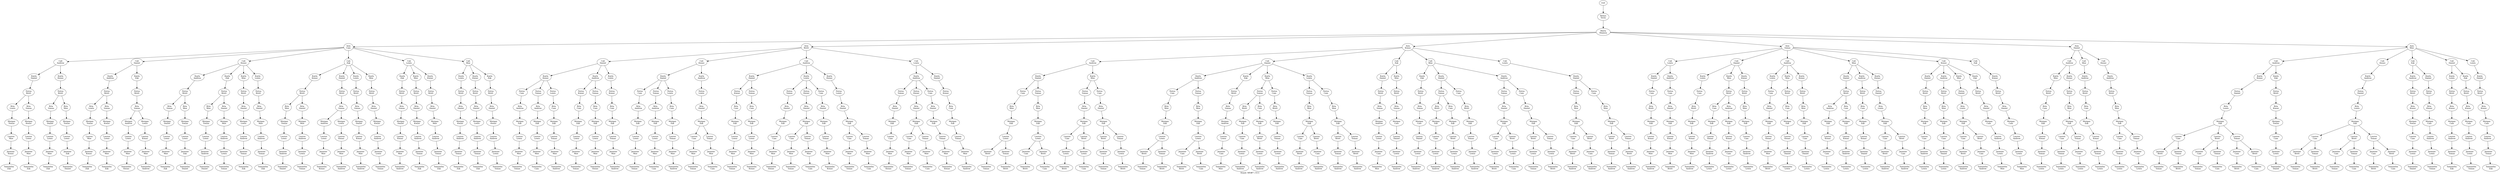 digraph D { labelloc="b"; label="Stand: MN#7 / E11"; ranksep=0.8;
"root/8"[label="Kenya\nTevin"]
"root" -> "root/8";
"root/8/7"[label="Maria\nShamoy"]
"root/8" -> "root/8/7";
"root/8/7/2"[label="Asia\nCam"]
"root/8/7" -> "root/8/7/2";
"root/8/7/2/0"[label="Cali\nAndrew"]
"root/8/7/2" -> "root/8/7/2/0";
"root/8/7/2/0/3"[label="Kayla\nDaniel"]
"root/8/7/2/0" -> "root/8/7/2/0/3";
"root/8/7/2/0/3/1"[label="Nutsa\nBrett"]
"root/8/7/2/0/3" -> "root/8/7/2/0/3/1";
"root/8/7/2/0/3/1/5"[label="Bria\nLewis"]
"root/8/7/2/0/3/1" -> "root/8/7/2/0/3/1/5";
"root/8/7/2/0/3/1/5/9"[label="Morgan\nTomas"]
"root/8/7/2/0/3/1/5" -> "root/8/7/2/0/3/1/5/9";
"root/8/7/2/0/3/1/5/9/6"[label="Lauren\nMoe"]
"root/8/7/2/0/3/1/5/9" -> "root/8/7/2/0/3/1/5/9/6";
"root/8/7/2/0/3/1/5/9/6/4"[label="Jasmine\nKwasi"]
"root/8/7/2/0/3/1/5/9/6" -> "root/8/7/2/0/3/1/5/9/6/4";
"root/8/7/2/0/3/1/5/9/6/4/10"[label="Samantha\nZak"]
"root/8/7/2/0/3/1/5/9/6/4" -> "root/8/7/2/0/3/1/5/9/6/4/10";
"root/8/7/2/3"[label="Cali\nDaniel"]
"root/8/7/2" -> "root/8/7/2/3";
"root/8/7/2/3/0"[label="Kayla\nAndrew"]
"root/8/7/2/3" -> "root/8/7/2/3/0";
"root/8/7/2/3/0/1"[label="Nutsa\nBrett"]
"root/8/7/2/3/0" -> "root/8/7/2/3/0/1";
"root/8/7/2/3/0/1/5"[label="Bria\nLewis"]
"root/8/7/2/3/0/1" -> "root/8/7/2/3/0/1/5";
"root/8/7/2/3/0/1/5/9"[label="Morgan\nTomas"]
"root/8/7/2/3/0/1/5" -> "root/8/7/2/3/0/1/5/9";
"root/8/7/2/3/0/1/5/9/6"[label="Lauren\nMoe"]
"root/8/7/2/3/0/1/5/9" -> "root/8/7/2/3/0/1/5/9/6";
"root/8/7/2/3/0/1/5/9/6/4"[label="Jasmine\nKwasi"]
"root/8/7/2/3/0/1/5/9/6" -> "root/8/7/2/3/0/1/5/9/6/4";
"root/8/7/2/3/0/1/5/9/6/4/10"[label="Samantha\nZak"]
"root/8/7/2/3/0/1/5/9/6/4" -> "root/8/7/2/3/0/1/5/9/6/4/10";
"root/8/7/2/0/3/1/9"[label="Bria\nTomas"]
"root/8/7/2/0/3/1" -> "root/8/7/2/0/3/1/9";
"root/8/7/2/0/3/1/9/4"[label="Morgan\nKwasi"]
"root/8/7/2/0/3/1/9" -> "root/8/7/2/0/3/1/9/4";
"root/8/7/2/0/3/1/9/4/5"[label="Lauren\nLewis"]
"root/8/7/2/0/3/1/9/4" -> "root/8/7/2/0/3/1/9/4/5";
"root/8/7/2/0/3/1/9/4/5/6"[label="Jasmine\nMoe"]
"root/8/7/2/0/3/1/9/4/5" -> "root/8/7/2/0/3/1/9/4/5/6";
"root/8/7/2/0/3/1/9/4/5/6/10"[label="Samantha\nZak"]
"root/8/7/2/0/3/1/9/4/5/6" -> "root/8/7/2/0/3/1/9/4/5/6/10";
"root/8/7/2/3/0/1/9"[label="Bria\nTomas"]
"root/8/7/2/3/0/1" -> "root/8/7/2/3/0/1/9";
"root/8/7/2/3/0/1/9/4"[label="Morgan\nKwasi"]
"root/8/7/2/3/0/1/9" -> "root/8/7/2/3/0/1/9/4";
"root/8/7/2/3/0/1/9/4/5"[label="Lauren\nLewis"]
"root/8/7/2/3/0/1/9/4" -> "root/8/7/2/3/0/1/9/4/5";
"root/8/7/2/3/0/1/9/4/5/6"[label="Jasmine\nMoe"]
"root/8/7/2/3/0/1/9/4/5" -> "root/8/7/2/3/0/1/9/4/5/6";
"root/8/7/2/3/0/1/9/4/5/6/10"[label="Samantha\nZak"]
"root/8/7/2/3/0/1/9/4/5/6" -> "root/8/7/2/3/0/1/9/4/5/6/10";
"root/8/7/2/0/4"[label="Kayla\nKwasi"]
"root/8/7/2/0" -> "root/8/7/2/0/4";
"root/8/7/2/0/4/1"[label="Nutsa\nBrett"]
"root/8/7/2/0/4" -> "root/8/7/2/0/4/1";
"root/8/7/2/0/4/1/9"[label="Bria\nTomas"]
"root/8/7/2/0/4/1" -> "root/8/7/2/0/4/1/9";
"root/8/7/2/0/4/1/9/3"[label="Morgan\nDaniel"]
"root/8/7/2/0/4/1/9" -> "root/8/7/2/0/4/1/9/3";
"root/8/7/2/0/4/1/9/3/5"[label="Lauren\nLewis"]
"root/8/7/2/0/4/1/9/3" -> "root/8/7/2/0/4/1/9/3/5";
"root/8/7/2/0/4/1/9/3/5/6"[label="Jasmine\nMoe"]
"root/8/7/2/0/4/1/9/3/5" -> "root/8/7/2/0/4/1/9/3/5/6";
"root/8/7/2/0/4/1/9/3/5/6/10"[label="Samantha\nZak"]
"root/8/7/2/0/4/1/9/3/5/6" -> "root/8/7/2/0/4/1/9/3/5/6/10";
"root/8/7/2/4"[label="Cali\nKwasi"]
"root/8/7/2" -> "root/8/7/2/4";
"root/8/7/2/4/0"[label="Kayla\nAndrew"]
"root/8/7/2/4" -> "root/8/7/2/4/0";
"root/8/7/2/4/0/1"[label="Nutsa\nBrett"]
"root/8/7/2/4/0" -> "root/8/7/2/4/0/1";
"root/8/7/2/4/0/1/9"[label="Bria\nTomas"]
"root/8/7/2/4/0/1" -> "root/8/7/2/4/0/1/9";
"root/8/7/2/4/0/1/9/3"[label="Morgan\nDaniel"]
"root/8/7/2/4/0/1/9" -> "root/8/7/2/4/0/1/9/3";
"root/8/7/2/4/0/1/9/3/5"[label="Lauren\nLewis"]
"root/8/7/2/4/0/1/9/3" -> "root/8/7/2/4/0/1/9/3/5";
"root/8/7/2/4/0/1/9/3/5/6"[label="Jasmine\nMoe"]
"root/8/7/2/4/0/1/9/3/5" -> "root/8/7/2/4/0/1/9/3/5/6";
"root/8/7/2/4/0/1/9/3/5/6/10"[label="Samantha\nZak"]
"root/8/7/2/4/0/1/9/3/5/6" -> "root/8/7/2/4/0/1/9/3/5/6/10";
"root/8/7/1"[label="Asia\nBrett"]
"root/8/7" -> "root/8/7/1";
"root/8/7/1/3"[label="Cali\nDaniel"]
"root/8/7/1" -> "root/8/7/1/3";
"root/8/7/1/3/4"[label="Kayla\nKwasi"]
"root/8/7/1/3" -> "root/8/7/1/3/4";
"root/8/7/1/3/4/2"[label="Nutsa\nCam"]
"root/8/7/1/3/4" -> "root/8/7/1/3/4/2";
"root/8/7/1/3/4/2/0"[label="Bria\nAndrew"]
"root/8/7/1/3/4/2" -> "root/8/7/1/3/4/2/0";
"root/8/7/1/3/4/2/0/10"[label="Morgan\nZak"]
"root/8/7/1/3/4/2/0" -> "root/8/7/1/3/4/2/0/10";
"root/8/7/1/3/4/2/0/10/5"[label="Lauren\nLewis"]
"root/8/7/1/3/4/2/0/10" -> "root/8/7/1/3/4/2/0/10/5";
"root/8/7/1/3/4/2/0/10/5/6"[label="Jasmine\nMoe"]
"root/8/7/1/3/4/2/0/10/5" -> "root/8/7/1/3/4/2/0/10/5/6";
"root/8/7/1/3/4/2/0/10/5/6/9"[label="Samantha\nTomas"]
"root/8/7/1/3/4/2/0/10/5/6" -> "root/8/7/1/3/4/2/0/10/5/6/9";
"root/8/7/4"[label="Asia\nKwasi"]
"root/8/7" -> "root/8/7/4";
"root/8/7/4/0"[label="Cali\nAndrew"]
"root/8/7/4" -> "root/8/7/4/0";
"root/8/7/4/0/3"[label="Kayla\nDaniel"]
"root/8/7/4/0" -> "root/8/7/4/0/3";
"root/8/7/4/0/3/2"[label="Nutsa\nCam"]
"root/8/7/4/0/3" -> "root/8/7/4/0/3/2";
"root/8/7/4/0/3/2/6"[label="Bria\nMoe"]
"root/8/7/4/0/3/2" -> "root/8/7/4/0/3/2/6";
"root/8/7/4/0/3/2/6/10"[label="Morgan\nZak"]
"root/8/7/4/0/3/2/6" -> "root/8/7/4/0/3/2/6/10";
"root/8/7/4/0/3/2/6/10/5"[label="Lauren\nLewis"]
"root/8/7/4/0/3/2/6/10" -> "root/8/7/4/0/3/2/6/10/5";
"root/8/7/4/0/3/2/6/10/5/1"[label="Jasmine\nBrett"]
"root/8/7/4/0/3/2/6/10/5" -> "root/8/7/4/0/3/2/6/10/5/1";
"root/8/7/4/0/3/2/6/10/5/1/9"[label="Samantha\nTomas"]
"root/8/7/4/0/3/2/6/10/5/1" -> "root/8/7/4/0/3/2/6/10/5/1/9";
"root/8/7/1/4"[label="Cali\nKwasi"]
"root/8/7/1" -> "root/8/7/1/4";
"root/8/7/1/4/3"[label="Kayla\nDaniel"]
"root/8/7/1/4" -> "root/8/7/1/4/3";
"root/8/7/1/4/3/2"[label="Nutsa\nCam"]
"root/8/7/1/4/3" -> "root/8/7/1/4/3/2";
"root/8/7/1/4/3/2/0"[label="Bria\nAndrew"]
"root/8/7/1/4/3/2" -> "root/8/7/1/4/3/2/0";
"root/8/7/1/4/3/2/0/10"[label="Morgan\nZak"]
"root/8/7/1/4/3/2/0" -> "root/8/7/1/4/3/2/0/10";
"root/8/7/1/4/3/2/0/10/5"[label="Lauren\nLewis"]
"root/8/7/1/4/3/2/0/10" -> "root/8/7/1/4/3/2/0/10/5";
"root/8/7/1/4/3/2/0/10/5/6"[label="Jasmine\nMoe"]
"root/8/7/1/4/3/2/0/10/5" -> "root/8/7/1/4/3/2/0/10/5/6";
"root/8/7/1/4/3/2/0/10/5/6/9"[label="Samantha\nTomas"]
"root/8/7/1/4/3/2/0/10/5/6" -> "root/8/7/1/4/3/2/0/10/5/6/9";
"root/8/7/4/3"[label="Cali\nDaniel"]
"root/8/7/4" -> "root/8/7/4/3";
"root/8/7/4/3/0"[label="Kayla\nAndrew"]
"root/8/7/4/3" -> "root/8/7/4/3/0";
"root/8/7/4/3/0/2"[label="Nutsa\nCam"]
"root/8/7/4/3/0" -> "root/8/7/4/3/0/2";
"root/8/7/4/3/0/2/6"[label="Bria\nMoe"]
"root/8/7/4/3/0/2" -> "root/8/7/4/3/0/2/6";
"root/8/7/4/3/0/2/6/10"[label="Morgan\nZak"]
"root/8/7/4/3/0/2/6" -> "root/8/7/4/3/0/2/6/10";
"root/8/7/4/3/0/2/6/10/5"[label="Lauren\nLewis"]
"root/8/7/4/3/0/2/6/10" -> "root/8/7/4/3/0/2/6/10/5";
"root/8/7/4/3/0/2/6/10/5/1"[label="Jasmine\nBrett"]
"root/8/7/4/3/0/2/6/10/5" -> "root/8/7/4/3/0/2/6/10/5/1";
"root/8/7/4/3/0/2/6/10/5/1/9"[label="Samantha\nTomas"]
"root/8/7/4/3/0/2/6/10/5/1" -> "root/8/7/4/3/0/2/6/10/5/1/9";
"root/8/7/1/3/0"[label="Kayla\nAndrew"]
"root/8/7/1/3" -> "root/8/7/1/3/0";
"root/8/7/1/3/0/4"[label="Nutsa\nKwasi"]
"root/8/7/1/3/0" -> "root/8/7/1/3/0/4";
"root/8/7/1/3/0/4/2"[label="Bria\nCam"]
"root/8/7/1/3/0/4" -> "root/8/7/1/3/0/4/2";
"root/8/7/1/3/0/4/2/10"[label="Morgan\nZak"]
"root/8/7/1/3/0/4/2" -> "root/8/7/1/3/0/4/2/10";
"root/8/7/1/3/0/4/2/10/5"[label="Lauren\nLewis"]
"root/8/7/1/3/0/4/2/10" -> "root/8/7/1/3/0/4/2/10/5";
"root/8/7/1/3/0/4/2/10/5/6"[label="Jasmine\nMoe"]
"root/8/7/1/3/0/4/2/10/5" -> "root/8/7/1/3/0/4/2/10/5/6";
"root/8/7/1/3/0/4/2/10/5/6/9"[label="Samantha\nTomas"]
"root/8/7/1/3/0/4/2/10/5/6" -> "root/8/7/1/3/0/4/2/10/5/6/9";
"root/8/7/1/0"[label="Cali\nAndrew"]
"root/8/7/1" -> "root/8/7/1/0";
"root/8/7/1/0/3"[label="Kayla\nDaniel"]
"root/8/7/1/0" -> "root/8/7/1/0/3";
"root/8/7/1/0/3/4"[label="Nutsa\nKwasi"]
"root/8/7/1/0/3" -> "root/8/7/1/0/3/4";
"root/8/7/1/0/3/4/2"[label="Bria\nCam"]
"root/8/7/1/0/3/4" -> "root/8/7/1/0/3/4/2";
"root/8/7/1/0/3/4/2/10"[label="Morgan\nZak"]
"root/8/7/1/0/3/4/2" -> "root/8/7/1/0/3/4/2/10";
"root/8/7/1/0/3/4/2/10/5"[label="Lauren\nLewis"]
"root/8/7/1/0/3/4/2/10" -> "root/8/7/1/0/3/4/2/10/5";
"root/8/7/1/0/3/4/2/10/5/6"[label="Jasmine\nMoe"]
"root/8/7/1/0/3/4/2/10/5" -> "root/8/7/1/0/3/4/2/10/5/6";
"root/8/7/1/0/3/4/2/10/5/6/9"[label="Samantha\nTomas"]
"root/8/7/1/0/3/4/2/10/5/6" -> "root/8/7/1/0/3/4/2/10/5/6/9";
"root/8/7/4/0/3/2/6/10/5/9"[label="Jasmine\nTomas"]
"root/8/7/4/0/3/2/6/10/5" -> "root/8/7/4/0/3/2/6/10/5/9";
"root/8/7/4/0/3/2/6/10/5/9/1"[label="Samantha\nBrett"]
"root/8/7/4/0/3/2/6/10/5/9" -> "root/8/7/4/0/3/2/6/10/5/9/1";
"root/8/7/4/3/0/2/6/10/5/9"[label="Jasmine\nTomas"]
"root/8/7/4/3/0/2/6/10/5" -> "root/8/7/4/3/0/2/6/10/5/9";
"root/8/7/4/3/0/2/6/10/5/9/1"[label="Samantha\nBrett"]
"root/8/7/4/3/0/2/6/10/5/9" -> "root/8/7/4/3/0/2/6/10/5/9/1";
"root/8/7/4/3/0/9"[label="Nutsa\nTomas"]
"root/8/7/4/3/0" -> "root/8/7/4/3/0/9";
"root/8/7/4/3/0/9/6"[label="Bria\nMoe"]
"root/8/7/4/3/0/9" -> "root/8/7/4/3/0/9/6";
"root/8/7/4/3/0/9/6/10"[label="Morgan\nZak"]
"root/8/7/4/3/0/9/6" -> "root/8/7/4/3/0/9/6/10";
"root/8/7/4/3/0/9/6/10/5"[label="Lauren\nLewis"]
"root/8/7/4/3/0/9/6/10" -> "root/8/7/4/3/0/9/6/10/5";
"root/8/7/4/3/0/9/6/10/5/2"[label="Jasmine\nCam"]
"root/8/7/4/3/0/9/6/10/5" -> "root/8/7/4/3/0/9/6/10/5/2";
"root/8/7/4/3/0/9/6/10/5/2/1"[label="Samantha\nBrett"]
"root/8/7/4/3/0/9/6/10/5/2" -> "root/8/7/4/3/0/9/6/10/5/2/1";
"root/8/7/4/0/3/9"[label="Nutsa\nTomas"]
"root/8/7/4/0/3" -> "root/8/7/4/0/3/9";
"root/8/7/4/0/3/9/6"[label="Bria\nMoe"]
"root/8/7/4/0/3/9" -> "root/8/7/4/0/3/9/6";
"root/8/7/4/0/3/9/6/10"[label="Morgan\nZak"]
"root/8/7/4/0/3/9/6" -> "root/8/7/4/0/3/9/6/10";
"root/8/7/4/0/3/9/6/10/5"[label="Lauren\nLewis"]
"root/8/7/4/0/3/9/6/10" -> "root/8/7/4/0/3/9/6/10/5";
"root/8/7/4/0/3/9/6/10/5/2"[label="Jasmine\nCam"]
"root/8/7/4/0/3/9/6/10/5" -> "root/8/7/4/0/3/9/6/10/5/2";
"root/8/7/4/0/3/9/6/10/5/2/1"[label="Samantha\nBrett"]
"root/8/7/4/0/3/9/6/10/5/2" -> "root/8/7/4/0/3/9/6/10/5/2/1";
"root/8/7/4/3/0/9/6/10/5/1"[label="Jasmine\nBrett"]
"root/8/7/4/3/0/9/6/10/5" -> "root/8/7/4/3/0/9/6/10/5/1";
"root/8/7/4/3/0/9/6/10/5/1/2"[label="Samantha\nCam"]
"root/8/7/4/3/0/9/6/10/5/1" -> "root/8/7/4/3/0/9/6/10/5/1/2";
"root/8/7/4/0/3/9/6/10/5/1"[label="Jasmine\nBrett"]
"root/8/7/4/0/3/9/6/10/5" -> "root/8/7/4/0/3/9/6/10/5/1";
"root/8/7/4/0/3/9/6/10/5/1/2"[label="Samantha\nCam"]
"root/8/7/4/0/3/9/6/10/5/1" -> "root/8/7/4/0/3/9/6/10/5/1/2";
"root/8/7/1/4/3/9"[label="Nutsa\nTomas"]
"root/8/7/1/4/3" -> "root/8/7/1/4/3/9";
"root/8/7/1/4/3/9/0"[label="Bria\nAndrew"]
"root/8/7/1/4/3/9" -> "root/8/7/1/4/3/9/0";
"root/8/7/1/4/3/9/0/10"[label="Morgan\nZak"]
"root/8/7/1/4/3/9/0" -> "root/8/7/1/4/3/9/0/10";
"root/8/7/1/4/3/9/0/10/5"[label="Lauren\nLewis"]
"root/8/7/1/4/3/9/0/10" -> "root/8/7/1/4/3/9/0/10/5";
"root/8/7/1/4/3/9/0/10/5/6"[label="Jasmine\nMoe"]
"root/8/7/1/4/3/9/0/10/5" -> "root/8/7/1/4/3/9/0/10/5/6";
"root/8/7/1/4/3/9/0/10/5/6/2"[label="Samantha\nCam"]
"root/8/7/1/4/3/9/0/10/5/6" -> "root/8/7/1/4/3/9/0/10/5/6/2";
"root/8/7/1/3/4/9"[label="Nutsa\nTomas"]
"root/8/7/1/3/4" -> "root/8/7/1/3/4/9";
"root/8/7/1/3/4/9/0"[label="Bria\nAndrew"]
"root/8/7/1/3/4/9" -> "root/8/7/1/3/4/9/0";
"root/8/7/1/3/4/9/0/10"[label="Morgan\nZak"]
"root/8/7/1/3/4/9/0" -> "root/8/7/1/3/4/9/0/10";
"root/8/7/1/3/4/9/0/10/5"[label="Lauren\nLewis"]
"root/8/7/1/3/4/9/0/10" -> "root/8/7/1/3/4/9/0/10/5";
"root/8/7/1/3/4/9/0/10/5/6"[label="Jasmine\nMoe"]
"root/8/7/1/3/4/9/0/10/5" -> "root/8/7/1/3/4/9/0/10/5/6";
"root/8/7/1/3/4/9/0/10/5/6/2"[label="Samantha\nCam"]
"root/8/7/1/3/4/9/0/10/5/6" -> "root/8/7/1/3/4/9/0/10/5/6/2";
"root/8/7/2/10"[label="Cali\nZak"]
"root/8/7/2" -> "root/8/7/2/10";
"root/8/7/2/10/4"[label="Kayla\nKwasi"]
"root/8/7/2/10" -> "root/8/7/2/10/4";
"root/8/7/2/10/4/1"[label="Nutsa\nBrett"]
"root/8/7/2/10/4" -> "root/8/7/2/10/4/1";
"root/8/7/2/10/4/1/6"[label="Bria\nMoe"]
"root/8/7/2/10/4/1" -> "root/8/7/2/10/4/1/6";
"root/8/7/2/10/4/1/6/9"[label="Morgan\nTomas"]
"root/8/7/2/10/4/1/6" -> "root/8/7/2/10/4/1/6/9";
"root/8/7/2/10/4/1/6/9/5"[label="Lauren\nLewis"]
"root/8/7/2/10/4/1/6/9" -> "root/8/7/2/10/4/1/6/9/5";
"root/8/7/2/10/4/1/6/9/5/0"[label="Jasmine\nAndrew"]
"root/8/7/2/10/4/1/6/9/5" -> "root/8/7/2/10/4/1/6/9/5/0";
"root/8/7/2/10/4/1/6/9/5/0/3"[label="Samantha\nDaniel"]
"root/8/7/2/10/4/1/6/9/5/0" -> "root/8/7/2/10/4/1/6/9/5/0/3";
"root/8/7/2/0/4/1/6"[label="Bria\nMoe"]
"root/8/7/2/0/4/1" -> "root/8/7/2/0/4/1/6";
"root/8/7/2/0/4/1/6/9"[label="Morgan\nTomas"]
"root/8/7/2/0/4/1/6" -> "root/8/7/2/0/4/1/6/9";
"root/8/7/2/0/4/1/6/9/5"[label="Lauren\nLewis"]
"root/8/7/2/0/4/1/6/9" -> "root/8/7/2/0/4/1/6/9/5";
"root/8/7/2/0/4/1/6/9/5/10"[label="Jasmine\nZak"]
"root/8/7/2/0/4/1/6/9/5" -> "root/8/7/2/0/4/1/6/9/5/10";
"root/8/7/2/0/4/1/6/9/5/10/3"[label="Samantha\nDaniel"]
"root/8/7/2/0/4/1/6/9/5/10" -> "root/8/7/2/0/4/1/6/9/5/10/3";
"root/8/7/2/4/10"[label="Kayla\nZak"]
"root/8/7/2/4" -> "root/8/7/2/4/10";
"root/8/7/2/4/10/1"[label="Nutsa\nBrett"]
"root/8/7/2/4/10" -> "root/8/7/2/4/10/1";
"root/8/7/2/4/10/1/6"[label="Bria\nMoe"]
"root/8/7/2/4/10/1" -> "root/8/7/2/4/10/1/6";
"root/8/7/2/4/10/1/6/9"[label="Morgan\nTomas"]
"root/8/7/2/4/10/1/6" -> "root/8/7/2/4/10/1/6/9";
"root/8/7/2/4/10/1/6/9/5"[label="Lauren\nLewis"]
"root/8/7/2/4/10/1/6/9" -> "root/8/7/2/4/10/1/6/9/5";
"root/8/7/2/4/10/1/6/9/5/0"[label="Jasmine\nAndrew"]
"root/8/7/2/4/10/1/6/9/5" -> "root/8/7/2/4/10/1/6/9/5/0";
"root/8/7/2/4/10/1/6/9/5/0/3"[label="Samantha\nDaniel"]
"root/8/7/2/4/10/1/6/9/5/0" -> "root/8/7/2/4/10/1/6/9/5/0/3";
"root/8/7/2/4/0/1/6"[label="Bria\nMoe"]
"root/8/7/2/4/0/1" -> "root/8/7/2/4/0/1/6";
"root/8/7/2/4/0/1/6/9"[label="Morgan\nTomas"]
"root/8/7/2/4/0/1/6" -> "root/8/7/2/4/0/1/6/9";
"root/8/7/2/4/0/1/6/9/5"[label="Lauren\nLewis"]
"root/8/7/2/4/0/1/6/9" -> "root/8/7/2/4/0/1/6/9/5";
"root/8/7/2/4/0/1/6/9/5/10"[label="Jasmine\nZak"]
"root/8/7/2/4/0/1/6/9/5" -> "root/8/7/2/4/0/1/6/9/5/10";
"root/8/7/2/4/0/1/6/9/5/10/3"[label="Samantha\nDaniel"]
"root/8/7/2/4/0/1/6/9/5/10" -> "root/8/7/2/4/0/1/6/9/5/10/3";
"root/8/7/2/10/3"[label="Kayla\nDaniel"]
"root/8/7/2/10" -> "root/8/7/2/10/3";
"root/8/7/2/10/3/1"[label="Nutsa\nBrett"]
"root/8/7/2/10/3" -> "root/8/7/2/10/3/1";
"root/8/7/2/10/3/1/9"[label="Bria\nTomas"]
"root/8/7/2/10/3/1" -> "root/8/7/2/10/3/1/9";
"root/8/7/2/10/3/1/9/0"[label="Morgan\nAndrew"]
"root/8/7/2/10/3/1/9" -> "root/8/7/2/10/3/1/9/0";
"root/8/7/2/10/3/1/9/0/5"[label="Lauren\nLewis"]
"root/8/7/2/10/3/1/9/0" -> "root/8/7/2/10/3/1/9/0/5";
"root/8/7/2/10/3/1/9/0/5/6"[label="Jasmine\nMoe"]
"root/8/7/2/10/3/1/9/0/5" -> "root/8/7/2/10/3/1/9/0/5/6";
"root/8/7/2/10/3/1/9/0/5/6/4"[label="Samantha\nKwasi"]
"root/8/7/2/10/3/1/9/0/5/6" -> "root/8/7/2/10/3/1/9/0/5/6/4";
"root/8/7/2/3/10"[label="Kayla\nZak"]
"root/8/7/2/3" -> "root/8/7/2/3/10";
"root/8/7/2/3/10/1"[label="Nutsa\nBrett"]
"root/8/7/2/3/10" -> "root/8/7/2/3/10/1";
"root/8/7/2/3/10/1/9"[label="Bria\nTomas"]
"root/8/7/2/3/10/1" -> "root/8/7/2/3/10/1/9";
"root/8/7/2/3/10/1/9/0"[label="Morgan\nAndrew"]
"root/8/7/2/3/10/1/9" -> "root/8/7/2/3/10/1/9/0";
"root/8/7/2/3/10/1/9/0/5"[label="Lauren\nLewis"]
"root/8/7/2/3/10/1/9/0" -> "root/8/7/2/3/10/1/9/0/5";
"root/8/7/2/3/10/1/9/0/5/6"[label="Jasmine\nMoe"]
"root/8/7/2/3/10/1/9/0/5" -> "root/8/7/2/3/10/1/9/0/5/6";
"root/8/7/2/3/10/1/9/0/5/6/4"[label="Samantha\nKwasi"]
"root/8/7/2/3/10/1/9/0/5/6" -> "root/8/7/2/3/10/1/9/0/5/6/4";
"root/8/7/1/3/0/9"[label="Nutsa\nTomas"]
"root/8/7/1/3/0" -> "root/8/7/1/3/0/9";
"root/8/7/1/3/0/9/2"[label="Bria\nCam"]
"root/8/7/1/3/0/9" -> "root/8/7/1/3/0/9/2";
"root/8/7/1/3/0/9/2/10"[label="Morgan\nZak"]
"root/8/7/1/3/0/9/2" -> "root/8/7/1/3/0/9/2/10";
"root/8/7/1/3/0/9/2/10/5"[label="Lauren\nLewis"]
"root/8/7/1/3/0/9/2/10" -> "root/8/7/1/3/0/9/2/10/5";
"root/8/7/1/3/0/9/2/10/5/6"[label="Jasmine\nMoe"]
"root/8/7/1/3/0/9/2/10/5" -> "root/8/7/1/3/0/9/2/10/5/6";
"root/8/7/1/3/0/9/2/10/5/6/4"[label="Samantha\nKwasi"]
"root/8/7/1/3/0/9/2/10/5/6" -> "root/8/7/1/3/0/9/2/10/5/6/4";
"root/8/7/1/0/3/9"[label="Nutsa\nTomas"]
"root/8/7/1/0/3" -> "root/8/7/1/0/3/9";
"root/8/7/1/0/3/9/2"[label="Bria\nCam"]
"root/8/7/1/0/3/9" -> "root/8/7/1/0/3/9/2";
"root/8/7/1/0/3/9/2/10"[label="Morgan\nZak"]
"root/8/7/1/0/3/9/2" -> "root/8/7/1/0/3/9/2/10";
"root/8/7/1/0/3/9/2/10/5"[label="Lauren\nLewis"]
"root/8/7/1/0/3/9/2/10" -> "root/8/7/1/0/3/9/2/10/5";
"root/8/7/1/0/3/9/2/10/5/6"[label="Jasmine\nMoe"]
"root/8/7/1/0/3/9/2/10/5" -> "root/8/7/1/0/3/9/2/10/5/6";
"root/8/7/1/0/3/9/2/10/5/6/4"[label="Samantha\nKwasi"]
"root/8/7/1/0/3/9/2/10/5/6" -> "root/8/7/1/0/3/9/2/10/5/6/4";
"root/8/7/4/10"[label="Cali\nZak"]
"root/8/7/4" -> "root/8/7/4/10";
"root/8/7/4/10/3"[label="Kayla\nDaniel"]
"root/8/7/4/10" -> "root/8/7/4/10/3";
"root/8/7/4/10/3/1"[label="Nutsa\nBrett"]
"root/8/7/4/10/3" -> "root/8/7/4/10/3/1";
"root/8/7/4/10/3/1/9"[label="Bria\nTomas"]
"root/8/7/4/10/3/1" -> "root/8/7/4/10/3/1/9";
"root/8/7/4/10/3/1/9/0"[label="Morgan\nAndrew"]
"root/8/7/4/10/3/1/9" -> "root/8/7/4/10/3/1/9/0";
"root/8/7/4/10/3/1/9/0/5"[label="Lauren\nLewis"]
"root/8/7/4/10/3/1/9/0" -> "root/8/7/4/10/3/1/9/0/5";
"root/8/7/4/10/3/1/9/0/5/2"[label="Jasmine\nCam"]
"root/8/7/4/10/3/1/9/0/5" -> "root/8/7/4/10/3/1/9/0/5/2";
"root/8/7/4/10/3/1/9/0/5/2/6"[label="Samantha\nMoe"]
"root/8/7/4/10/3/1/9/0/5/2" -> "root/8/7/4/10/3/1/9/0/5/2/6";
"root/8/7/4/3/10"[label="Kayla\nZak"]
"root/8/7/4/3" -> "root/8/7/4/3/10";
"root/8/7/4/3/10/1"[label="Nutsa\nBrett"]
"root/8/7/4/3/10" -> "root/8/7/4/3/10/1";
"root/8/7/4/3/10/1/9"[label="Bria\nTomas"]
"root/8/7/4/3/10/1" -> "root/8/7/4/3/10/1/9";
"root/8/7/4/3/10/1/9/0"[label="Morgan\nAndrew"]
"root/8/7/4/3/10/1/9" -> "root/8/7/4/3/10/1/9/0";
"root/8/7/4/3/10/1/9/0/5"[label="Lauren\nLewis"]
"root/8/7/4/3/10/1/9/0" -> "root/8/7/4/3/10/1/9/0/5";
"root/8/7/4/3/10/1/9/0/5/2"[label="Jasmine\nCam"]
"root/8/7/4/3/10/1/9/0/5" -> "root/8/7/4/3/10/1/9/0/5/2";
"root/8/7/4/3/10/1/9/0/5/2/6"[label="Samantha\nMoe"]
"root/8/7/4/3/10/1/9/0/5/2" -> "root/8/7/4/3/10/1/9/0/5/2/6";
"root/8/7/2/10/5"[label="Kayla\nLewis"]
"root/8/7/2/10" -> "root/8/7/2/10/5";
"root/8/7/2/10/5/1"[label="Nutsa\nBrett"]
"root/8/7/2/10/5" -> "root/8/7/2/10/5/1";
"root/8/7/2/10/5/1/9"[label="Bria\nTomas"]
"root/8/7/2/10/5/1" -> "root/8/7/2/10/5/1/9";
"root/8/7/2/10/5/1/9/3"[label="Morgan\nDaniel"]
"root/8/7/2/10/5/1/9" -> "root/8/7/2/10/5/1/9/3";
"root/8/7/2/10/5/1/9/3/4"[label="Lauren\nKwasi"]
"root/8/7/2/10/5/1/9/3" -> "root/8/7/2/10/5/1/9/3/4";
"root/8/7/2/10/5/1/9/3/4/6"[label="Jasmine\nMoe"]
"root/8/7/2/10/5/1/9/3/4" -> "root/8/7/2/10/5/1/9/3/4/6";
"root/8/7/2/10/5/1/9/3/4/6/0"[label="Samantha\nAndrew"]
"root/8/7/2/10/5/1/9/3/4/6" -> "root/8/7/2/10/5/1/9/3/4/6/0";
"root/8/7/2/5"[label="Cali\nLewis"]
"root/8/7/2" -> "root/8/7/2/5";
"root/8/7/2/5/10"[label="Kayla\nZak"]
"root/8/7/2/5" -> "root/8/7/2/5/10";
"root/8/7/2/5/10/1"[label="Nutsa\nBrett"]
"root/8/7/2/5/10" -> "root/8/7/2/5/10/1";
"root/8/7/2/5/10/1/9"[label="Bria\nTomas"]
"root/8/7/2/5/10/1" -> "root/8/7/2/5/10/1/9";
"root/8/7/2/5/10/1/9/3"[label="Morgan\nDaniel"]
"root/8/7/2/5/10/1/9" -> "root/8/7/2/5/10/1/9/3";
"root/8/7/2/5/10/1/9/3/4"[label="Lauren\nKwasi"]
"root/8/7/2/5/10/1/9/3" -> "root/8/7/2/5/10/1/9/3/4";
"root/8/7/2/5/10/1/9/3/4/6"[label="Jasmine\nMoe"]
"root/8/7/2/5/10/1/9/3/4" -> "root/8/7/2/5/10/1/9/3/4/6";
"root/8/7/2/5/10/1/9/3/4/6/0"[label="Samantha\nAndrew"]
"root/8/7/2/5/10/1/9/3/4/6" -> "root/8/7/2/5/10/1/9/3/4/6/0";
"root/8/7/2/3/10/1/9/5"[label="Morgan\nLewis"]
"root/8/7/2/3/10/1/9" -> "root/8/7/2/3/10/1/9/5";
"root/8/7/2/3/10/1/9/5/4"[label="Lauren\nKwasi"]
"root/8/7/2/3/10/1/9/5" -> "root/8/7/2/3/10/1/9/5/4";
"root/8/7/2/3/10/1/9/5/4/6"[label="Jasmine\nMoe"]
"root/8/7/2/3/10/1/9/5/4" -> "root/8/7/2/3/10/1/9/5/4/6";
"root/8/7/2/3/10/1/9/5/4/6/0"[label="Samantha\nAndrew"]
"root/8/7/2/3/10/1/9/5/4/6" -> "root/8/7/2/3/10/1/9/5/4/6/0";
"root/8/7/2/10/3/1/9/5"[label="Morgan\nLewis"]
"root/8/7/2/10/3/1/9" -> "root/8/7/2/10/3/1/9/5";
"root/8/7/2/10/3/1/9/5/4"[label="Lauren\nKwasi"]
"root/8/7/2/10/3/1/9/5" -> "root/8/7/2/10/3/1/9/5/4";
"root/8/7/2/10/3/1/9/5/4/6"[label="Jasmine\nMoe"]
"root/8/7/2/10/3/1/9/5/4" -> "root/8/7/2/10/3/1/9/5/4/6";
"root/8/7/2/10/3/1/9/5/4/6/0"[label="Samantha\nAndrew"]
"root/8/7/2/10/3/1/9/5/4/6" -> "root/8/7/2/10/3/1/9/5/4/6/0";
"root/8/7/9"[label="Asia\nTomas"]
"root/8/7" -> "root/8/7/9";
"root/8/7/9/5"[label="Cali\nLewis"]
"root/8/7/9" -> "root/8/7/9/5";
"root/8/7/9/5/3"[label="Kayla\nDaniel"]
"root/8/7/9/5" -> "root/8/7/9/5/3";
"root/8/7/9/5/3/2"[label="Nutsa\nCam"]
"root/8/7/9/5/3" -> "root/8/7/9/5/3/2";
"root/8/7/9/5/3/2/1"[label="Bria\nBrett"]
"root/8/7/9/5/3/2" -> "root/8/7/9/5/3/2/1";
"root/8/7/9/5/3/2/1/10"[label="Morgan\nZak"]
"root/8/7/9/5/3/2/1" -> "root/8/7/9/5/3/2/1/10";
"root/8/7/9/5/3/2/1/10/4"[label="Lauren\nKwasi"]
"root/8/7/9/5/3/2/1/10" -> "root/8/7/9/5/3/2/1/10/4";
"root/8/7/9/5/3/2/1/10/4/6"[label="Jasmine\nMoe"]
"root/8/7/9/5/3/2/1/10/4" -> "root/8/7/9/5/3/2/1/10/4/6";
"root/8/7/9/5/3/2/1/10/4/6/0"[label="Samantha\nAndrew"]
"root/8/7/9/5/3/2/1/10/4/6" -> "root/8/7/9/5/3/2/1/10/4/6/0";
"root/8/7/9/3"[label="Cali\nDaniel"]
"root/8/7/9" -> "root/8/7/9/3";
"root/8/7/9/3/5"[label="Kayla\nLewis"]
"root/8/7/9/3" -> "root/8/7/9/3/5";
"root/8/7/9/3/5/2"[label="Nutsa\nCam"]
"root/8/7/9/3/5" -> "root/8/7/9/3/5/2";
"root/8/7/9/3/5/2/1"[label="Bria\nBrett"]
"root/8/7/9/3/5/2" -> "root/8/7/9/3/5/2/1";
"root/8/7/9/3/5/2/1/10"[label="Morgan\nZak"]
"root/8/7/9/3/5/2/1" -> "root/8/7/9/3/5/2/1/10";
"root/8/7/9/3/5/2/1/10/4"[label="Lauren\nKwasi"]
"root/8/7/9/3/5/2/1/10" -> "root/8/7/9/3/5/2/1/10/4";
"root/8/7/9/3/5/2/1/10/4/6"[label="Jasmine\nMoe"]
"root/8/7/9/3/5/2/1/10/4" -> "root/8/7/9/3/5/2/1/10/4/6";
"root/8/7/9/3/5/2/1/10/4/6/0"[label="Samantha\nAndrew"]
"root/8/7/9/3/5/2/1/10/4/6" -> "root/8/7/9/3/5/2/1/10/4/6/0";
"root/8/7/9/0"[label="Cali\nAndrew"]
"root/8/7/9" -> "root/8/7/9/0";
"root/8/7/9/0/5"[label="Kayla\nLewis"]
"root/8/7/9/0" -> "root/8/7/9/0/5";
"root/8/7/9/0/5/2"[label="Nutsa\nCam"]
"root/8/7/9/0/5" -> "root/8/7/9/0/5/2";
"root/8/7/9/0/5/2/3"[label="Bria\nDaniel"]
"root/8/7/9/0/5/2" -> "root/8/7/9/0/5/2/3";
"root/8/7/9/0/5/2/3/10"[label="Morgan\nZak"]
"root/8/7/9/0/5/2/3" -> "root/8/7/9/0/5/2/3/10";
"root/8/7/9/0/5/2/3/10/4"[label="Lauren\nKwasi"]
"root/8/7/9/0/5/2/3/10" -> "root/8/7/9/0/5/2/3/10/4";
"root/8/7/9/0/5/2/3/10/4/6"[label="Jasmine\nMoe"]
"root/8/7/9/0/5/2/3/10/4" -> "root/8/7/9/0/5/2/3/10/4/6";
"root/8/7/9/0/5/2/3/10/4/6/1"[label="Samantha\nBrett"]
"root/8/7/9/0/5/2/3/10/4/6" -> "root/8/7/9/0/5/2/3/10/4/6/1";
"root/8/7/9/5/0"[label="Kayla\nAndrew"]
"root/8/7/9/5" -> "root/8/7/9/5/0";
"root/8/7/9/5/0/2"[label="Nutsa\nCam"]
"root/8/7/9/5/0" -> "root/8/7/9/5/0/2";
"root/8/7/9/5/0/2/3"[label="Bria\nDaniel"]
"root/8/7/9/5/0/2" -> "root/8/7/9/5/0/2/3";
"root/8/7/9/5/0/2/3/10"[label="Morgan\nZak"]
"root/8/7/9/5/0/2/3" -> "root/8/7/9/5/0/2/3/10";
"root/8/7/9/5/0/2/3/10/4"[label="Lauren\nKwasi"]
"root/8/7/9/5/0/2/3/10" -> "root/8/7/9/5/0/2/3/10/4";
"root/8/7/9/5/0/2/3/10/4/6"[label="Jasmine\nMoe"]
"root/8/7/9/5/0/2/3/10/4" -> "root/8/7/9/5/0/2/3/10/4/6";
"root/8/7/9/5/0/2/3/10/4/6/1"[label="Samantha\nBrett"]
"root/8/7/9/5/0/2/3/10/4/6" -> "root/8/7/9/5/0/2/3/10/4/6/1";
"root/8/7/9/3/6"[label="Kayla\nMoe"]
"root/8/7/9/3" -> "root/8/7/9/3/6";
"root/8/7/9/3/6/1"[label="Nutsa\nBrett"]
"root/8/7/9/3/6" -> "root/8/7/9/3/6/1";
"root/8/7/9/3/6/1/2"[label="Bria\nCam"]
"root/8/7/9/3/6/1" -> "root/8/7/9/3/6/1/2";
"root/8/7/9/3/6/1/2/10"[label="Morgan\nZak"]
"root/8/7/9/3/6/1/2" -> "root/8/7/9/3/6/1/2/10";
"root/8/7/9/3/6/1/2/10/4"[label="Lauren\nKwasi"]
"root/8/7/9/3/6/1/2/10" -> "root/8/7/9/3/6/1/2/10/4";
"root/8/7/9/3/6/1/2/10/4/0"[label="Jasmine\nAndrew"]
"root/8/7/9/3/6/1/2/10/4" -> "root/8/7/9/3/6/1/2/10/4/0";
"root/8/7/9/3/6/1/2/10/4/0/5"[label="Samantha\nLewis"]
"root/8/7/9/3/6/1/2/10/4/0" -> "root/8/7/9/3/6/1/2/10/4/0/5";
"root/8/7/9/0/6"[label="Kayla\nMoe"]
"root/8/7/9/0" -> "root/8/7/9/0/6";
"root/8/7/9/0/6/1"[label="Nutsa\nBrett"]
"root/8/7/9/0/6" -> "root/8/7/9/0/6/1";
"root/8/7/9/0/6/1/2"[label="Bria\nCam"]
"root/8/7/9/0/6/1" -> "root/8/7/9/0/6/1/2";
"root/8/7/9/0/6/1/2/10"[label="Morgan\nZak"]
"root/8/7/9/0/6/1/2" -> "root/8/7/9/0/6/1/2/10";
"root/8/7/9/0/6/1/2/10/4"[label="Lauren\nKwasi"]
"root/8/7/9/0/6/1/2/10" -> "root/8/7/9/0/6/1/2/10/4";
"root/8/7/9/0/6/1/2/10/4/3"[label="Jasmine\nDaniel"]
"root/8/7/9/0/6/1/2/10/4" -> "root/8/7/9/0/6/1/2/10/4/3";
"root/8/7/9/0/6/1/2/10/4/3/5"[label="Samantha\nLewis"]
"root/8/7/9/0/6/1/2/10/4/3" -> "root/8/7/9/0/6/1/2/10/4/3/5";
"root/8/7/3"[label="Asia\nDaniel"]
"root/8/7" -> "root/8/7/3";
"root/8/7/3/0"[label="Cali\nAndrew"]
"root/8/7/3" -> "root/8/7/3/0";
"root/8/7/3/0/6"[label="Kayla\nMoe"]
"root/8/7/3/0" -> "root/8/7/3/0/6";
"root/8/7/3/0/6/1"[label="Nutsa\nBrett"]
"root/8/7/3/0/6" -> "root/8/7/3/0/6/1";
"root/8/7/3/0/6/1/2"[label="Bria\nCam"]
"root/8/7/3/0/6/1" -> "root/8/7/3/0/6/1/2";
"root/8/7/3/0/6/1/2/10"[label="Morgan\nZak"]
"root/8/7/3/0/6/1/2" -> "root/8/7/3/0/6/1/2/10";
"root/8/7/3/0/6/1/2/10/4"[label="Lauren\nKwasi"]
"root/8/7/3/0/6/1/2/10" -> "root/8/7/3/0/6/1/2/10/4";
"root/8/7/3/0/6/1/2/10/4/9"[label="Jasmine\nTomas"]
"root/8/7/3/0/6/1/2/10/4" -> "root/8/7/3/0/6/1/2/10/4/9";
"root/8/7/3/0/6/1/2/10/4/9/5"[label="Samantha\nLewis"]
"root/8/7/3/0/6/1/2/10/4/9" -> "root/8/7/3/0/6/1/2/10/4/9/5";
"root/8/7/9/3/6/1/0"[label="Bria\nAndrew"]
"root/8/7/9/3/6/1" -> "root/8/7/9/3/6/1/0";
"root/8/7/9/3/6/1/0/10"[label="Morgan\nZak"]
"root/8/7/9/3/6/1/0" -> "root/8/7/9/3/6/1/0/10";
"root/8/7/9/3/6/1/0/10/4"[label="Lauren\nKwasi"]
"root/8/7/9/3/6/1/0/10" -> "root/8/7/9/3/6/1/0/10/4";
"root/8/7/9/3/6/1/0/10/4/2"[label="Jasmine\nCam"]
"root/8/7/9/3/6/1/0/10/4" -> "root/8/7/9/3/6/1/0/10/4/2";
"root/8/7/9/3/6/1/0/10/4/2/5"[label="Samantha\nLewis"]
"root/8/7/9/3/6/1/0/10/4/2" -> "root/8/7/9/3/6/1/0/10/4/2/5";
"root/8/7/9/6"[label="Cali\nMoe"]
"root/8/7/9" -> "root/8/7/9/6";
"root/8/7/9/6/3"[label="Kayla\nDaniel"]
"root/8/7/9/6" -> "root/8/7/9/6/3";
"root/8/7/9/6/3/1"[label="Nutsa\nBrett"]
"root/8/7/9/6/3" -> "root/8/7/9/6/3/1";
"root/8/7/9/6/3/1/0"[label="Bria\nAndrew"]
"root/8/7/9/6/3/1" -> "root/8/7/9/6/3/1/0";
"root/8/7/9/6/3/1/0/10"[label="Morgan\nZak"]
"root/8/7/9/6/3/1/0" -> "root/8/7/9/6/3/1/0/10";
"root/8/7/9/6/3/1/0/10/4"[label="Lauren\nKwasi"]
"root/8/7/9/6/3/1/0/10" -> "root/8/7/9/6/3/1/0/10/4";
"root/8/7/9/6/3/1/0/10/4/2"[label="Jasmine\nCam"]
"root/8/7/9/6/3/1/0/10/4" -> "root/8/7/9/6/3/1/0/10/4/2";
"root/8/7/9/6/3/1/0/10/4/2/5"[label="Samantha\nLewis"]
"root/8/7/9/6/3/1/0/10/4/2" -> "root/8/7/9/6/3/1/0/10/4/2/5";
"root/8/7/9/6/3/1/2"[label="Bria\nCam"]
"root/8/7/9/6/3/1" -> "root/8/7/9/6/3/1/2";
"root/8/7/9/6/3/1/2/10"[label="Morgan\nZak"]
"root/8/7/9/6/3/1/2" -> "root/8/7/9/6/3/1/2/10";
"root/8/7/9/6/3/1/2/10/4"[label="Lauren\nKwasi"]
"root/8/7/9/6/3/1/2/10" -> "root/8/7/9/6/3/1/2/10/4";
"root/8/7/9/6/3/1/2/10/4/0"[label="Jasmine\nAndrew"]
"root/8/7/9/6/3/1/2/10/4" -> "root/8/7/9/6/3/1/2/10/4/0";
"root/8/7/9/6/3/1/2/10/4/0/5"[label="Samantha\nLewis"]
"root/8/7/9/6/3/1/2/10/4/0" -> "root/8/7/9/6/3/1/2/10/4/0/5";
"root/8/7/3/6"[label="Cali\nMoe"]
"root/8/7/3" -> "root/8/7/3/6";
"root/8/7/3/6/0"[label="Kayla\nAndrew"]
"root/8/7/3/6" -> "root/8/7/3/6/0";
"root/8/7/3/6/0/1"[label="Nutsa\nBrett"]
"root/8/7/3/6/0" -> "root/8/7/3/6/0/1";
"root/8/7/3/6/0/1/2"[label="Bria\nCam"]
"root/8/7/3/6/0/1" -> "root/8/7/3/6/0/1/2";
"root/8/7/3/6/0/1/2/10"[label="Morgan\nZak"]
"root/8/7/3/6/0/1/2" -> "root/8/7/3/6/0/1/2/10";
"root/8/7/3/6/0/1/2/10/4"[label="Lauren\nKwasi"]
"root/8/7/3/6/0/1/2/10" -> "root/8/7/3/6/0/1/2/10/4";
"root/8/7/3/6/0/1/2/10/4/9"[label="Jasmine\nTomas"]
"root/8/7/3/6/0/1/2/10/4" -> "root/8/7/3/6/0/1/2/10/4/9";
"root/8/7/3/6/0/1/2/10/4/9/5"[label="Samantha\nLewis"]
"root/8/7/3/6/0/1/2/10/4/9" -> "root/8/7/3/6/0/1/2/10/4/9/5";
"root/8/7/9/6/0"[label="Kayla\nAndrew"]
"root/8/7/9/6" -> "root/8/7/9/6/0";
"root/8/7/9/6/0/1"[label="Nutsa\nBrett"]
"root/8/7/9/6/0" -> "root/8/7/9/6/0/1";
"root/8/7/9/6/0/1/2"[label="Bria\nCam"]
"root/8/7/9/6/0/1" -> "root/8/7/9/6/0/1/2";
"root/8/7/9/6/0/1/2/10"[label="Morgan\nZak"]
"root/8/7/9/6/0/1/2" -> "root/8/7/9/6/0/1/2/10";
"root/8/7/9/6/0/1/2/10/4"[label="Lauren\nKwasi"]
"root/8/7/9/6/0/1/2/10" -> "root/8/7/9/6/0/1/2/10/4";
"root/8/7/9/6/0/1/2/10/4/3"[label="Jasmine\nDaniel"]
"root/8/7/9/6/0/1/2/10/4" -> "root/8/7/9/6/0/1/2/10/4/3";
"root/8/7/9/6/0/1/2/10/4/3/5"[label="Samantha\nLewis"]
"root/8/7/9/6/0/1/2/10/4/3" -> "root/8/7/9/6/0/1/2/10/4/3/5";
"root/8/7/4/6"[label="Cali\nMoe"]
"root/8/7/4" -> "root/8/7/4/6";
"root/8/7/4/6/10"[label="Kayla\nZak"]
"root/8/7/4/6" -> "root/8/7/4/6/10";
"root/8/7/4/6/10/1"[label="Nutsa\nBrett"]
"root/8/7/4/6/10" -> "root/8/7/4/6/10/1";
"root/8/7/4/6/10/1/9"[label="Bria\nTomas"]
"root/8/7/4/6/10/1" -> "root/8/7/4/6/10/1/9";
"root/8/7/4/6/10/1/9/2"[label="Morgan\nCam"]
"root/8/7/4/6/10/1/9" -> "root/8/7/4/6/10/1/9/2";
"root/8/7/4/6/10/1/9/2/3"[label="Lauren\nDaniel"]
"root/8/7/4/6/10/1/9/2" -> "root/8/7/4/6/10/1/9/2/3";
"root/8/7/4/6/10/1/9/2/3/5"[label="Jasmine\nLewis"]
"root/8/7/4/6/10/1/9/2/3" -> "root/8/7/4/6/10/1/9/2/3/5";
"root/8/7/4/6/10/1/9/2/3/5/0"[label="Samantha\nAndrew"]
"root/8/7/4/6/10/1/9/2/3/5" -> "root/8/7/4/6/10/1/9/2/3/5/0";
"root/8/7/4/10/6"[label="Kayla\nMoe"]
"root/8/7/4/10" -> "root/8/7/4/10/6";
"root/8/7/4/10/6/1"[label="Nutsa\nBrett"]
"root/8/7/4/10/6" -> "root/8/7/4/10/6/1";
"root/8/7/4/10/6/1/9"[label="Bria\nTomas"]
"root/8/7/4/10/6/1" -> "root/8/7/4/10/6/1/9";
"root/8/7/4/10/6/1/9/2"[label="Morgan\nCam"]
"root/8/7/4/10/6/1/9" -> "root/8/7/4/10/6/1/9/2";
"root/8/7/4/10/6/1/9/2/3"[label="Lauren\nDaniel"]
"root/8/7/4/10/6/1/9/2" -> "root/8/7/4/10/6/1/9/2/3";
"root/8/7/4/10/6/1/9/2/3/5"[label="Jasmine\nLewis"]
"root/8/7/4/10/6/1/9/2/3" -> "root/8/7/4/10/6/1/9/2/3/5";
"root/8/7/4/10/6/1/9/2/3/5/0"[label="Samantha\nAndrew"]
"root/8/7/4/10/6/1/9/2/3/5" -> "root/8/7/4/10/6/1/9/2/3/5/0";
"root/8/7/1/0/5"[label="Kayla\nLewis"]
"root/8/7/1/0" -> "root/8/7/1/0/5";
"root/8/7/1/0/5/9"[label="Nutsa\nTomas"]
"root/8/7/1/0/5" -> "root/8/7/1/0/5/9";
"root/8/7/1/0/5/9/3"[label="Bria\nDaniel"]
"root/8/7/1/0/5/9" -> "root/8/7/1/0/5/9/3";
"root/8/7/1/0/5/9/3/10"[label="Morgan\nZak"]
"root/8/7/1/0/5/9/3" -> "root/8/7/1/0/5/9/3/10";
"root/8/7/1/0/5/9/3/10/2"[label="Lauren\nCam"]
"root/8/7/1/0/5/9/3/10" -> "root/8/7/1/0/5/9/3/10/2";
"root/8/7/1/0/5/9/3/10/2/6"[label="Jasmine\nMoe"]
"root/8/7/1/0/5/9/3/10/2" -> "root/8/7/1/0/5/9/3/10/2/6";
"root/8/7/1/0/5/9/3/10/2/6/4"[label="Samantha\nKwasi"]
"root/8/7/1/0/5/9/3/10/2/6" -> "root/8/7/1/0/5/9/3/10/2/6/4";
"root/8/7/1/5"[label="Cali\nLewis"]
"root/8/7/1" -> "root/8/7/1/5";
"root/8/7/1/5/0"[label="Kayla\nAndrew"]
"root/8/7/1/5" -> "root/8/7/1/5/0";
"root/8/7/1/5/0/9"[label="Nutsa\nTomas"]
"root/8/7/1/5/0" -> "root/8/7/1/5/0/9";
"root/8/7/1/5/0/9/3"[label="Bria\nDaniel"]
"root/8/7/1/5/0/9" -> "root/8/7/1/5/0/9/3";
"root/8/7/1/5/0/9/3/10"[label="Morgan\nZak"]
"root/8/7/1/5/0/9/3" -> "root/8/7/1/5/0/9/3/10";
"root/8/7/1/5/0/9/3/10/2"[label="Lauren\nCam"]
"root/8/7/1/5/0/9/3/10" -> "root/8/7/1/5/0/9/3/10/2";
"root/8/7/1/5/0/9/3/10/2/6"[label="Jasmine\nMoe"]
"root/8/7/1/5/0/9/3/10/2" -> "root/8/7/1/5/0/9/3/10/2/6";
"root/8/7/1/5/0/9/3/10/2/6/4"[label="Samantha\nKwasi"]
"root/8/7/1/5/0/9/3/10/2/6" -> "root/8/7/1/5/0/9/3/10/2/6/4";
"root/8/7/3/0/4"[label="Kayla\nKwasi"]
"root/8/7/3/0" -> "root/8/7/3/0/4";
"root/8/7/3/0/4/1"[label="Nutsa\nBrett"]
"root/8/7/3/0/4" -> "root/8/7/3/0/4/1";
"root/8/7/3/0/4/1/6"[label="Bria\nMoe"]
"root/8/7/3/0/4/1" -> "root/8/7/3/0/4/1/6";
"root/8/7/3/0/4/1/6/10"[label="Morgan\nZak"]
"root/8/7/3/0/4/1/6" -> "root/8/7/3/0/4/1/6/10";
"root/8/7/3/0/4/1/6/10/2"[label="Lauren\nCam"]
"root/8/7/3/0/4/1/6/10" -> "root/8/7/3/0/4/1/6/10/2";
"root/8/7/3/0/4/1/6/10/2/9"[label="Jasmine\nTomas"]
"root/8/7/3/0/4/1/6/10/2" -> "root/8/7/3/0/4/1/6/10/2/9";
"root/8/7/3/0/4/1/6/10/2/9/5"[label="Samantha\nLewis"]
"root/8/7/3/0/4/1/6/10/2/9" -> "root/8/7/3/0/4/1/6/10/2/9/5";
"root/8/7/9/3/4"[label="Kayla\nKwasi"]
"root/8/7/9/3" -> "root/8/7/9/3/4";
"root/8/7/9/3/4/1"[label="Nutsa\nBrett"]
"root/8/7/9/3/4" -> "root/8/7/9/3/4/1";
"root/8/7/9/3/4/1/6"[label="Bria\nMoe"]
"root/8/7/9/3/4/1" -> "root/8/7/9/3/4/1/6";
"root/8/7/9/3/4/1/6/10"[label="Morgan\nZak"]
"root/8/7/9/3/4/1/6" -> "root/8/7/9/3/4/1/6/10";
"root/8/7/9/3/4/1/6/10/2"[label="Lauren\nCam"]
"root/8/7/9/3/4/1/6/10" -> "root/8/7/9/3/4/1/6/10/2";
"root/8/7/9/3/4/1/6/10/2/0"[label="Jasmine\nAndrew"]
"root/8/7/9/3/4/1/6/10/2" -> "root/8/7/9/3/4/1/6/10/2/0";
"root/8/7/9/3/4/1/6/10/2/0/5"[label="Samantha\nLewis"]
"root/8/7/9/3/4/1/6/10/2/0" -> "root/8/7/9/3/4/1/6/10/2/0/5";
"root/8/7/9/0/4"[label="Kayla\nKwasi"]
"root/8/7/9/0" -> "root/8/7/9/0/4";
"root/8/7/9/0/4/1"[label="Nutsa\nBrett"]
"root/8/7/9/0/4" -> "root/8/7/9/0/4/1";
"root/8/7/9/0/4/1/6"[label="Bria\nMoe"]
"root/8/7/9/0/4/1" -> "root/8/7/9/0/4/1/6";
"root/8/7/9/0/4/1/6/10"[label="Morgan\nZak"]
"root/8/7/9/0/4/1/6" -> "root/8/7/9/0/4/1/6/10";
"root/8/7/9/0/4/1/6/10/2"[label="Lauren\nCam"]
"root/8/7/9/0/4/1/6/10" -> "root/8/7/9/0/4/1/6/10/2";
"root/8/7/9/0/4/1/6/10/2/3"[label="Jasmine\nDaniel"]
"root/8/7/9/0/4/1/6/10/2" -> "root/8/7/9/0/4/1/6/10/2/3";
"root/8/7/9/0/4/1/6/10/2/3/5"[label="Samantha\nLewis"]
"root/8/7/9/0/4/1/6/10/2/3" -> "root/8/7/9/0/4/1/6/10/2/3/5";
"root/8/7/9/4"[label="Cali\nKwasi"]
"root/8/7/9" -> "root/8/7/9/4";
"root/8/7/9/4/3"[label="Kayla\nDaniel"]
"root/8/7/9/4" -> "root/8/7/9/4/3";
"root/8/7/9/4/3/1"[label="Nutsa\nBrett"]
"root/8/7/9/4/3" -> "root/8/7/9/4/3/1";
"root/8/7/9/4/3/1/6"[label="Bria\nMoe"]
"root/8/7/9/4/3/1" -> "root/8/7/9/4/3/1/6";
"root/8/7/9/4/3/1/6/10"[label="Morgan\nZak"]
"root/8/7/9/4/3/1/6" -> "root/8/7/9/4/3/1/6/10";
"root/8/7/9/4/3/1/6/10/2"[label="Lauren\nCam"]
"root/8/7/9/4/3/1/6/10" -> "root/8/7/9/4/3/1/6/10/2";
"root/8/7/9/4/3/1/6/10/2/0"[label="Jasmine\nAndrew"]
"root/8/7/9/4/3/1/6/10/2" -> "root/8/7/9/4/3/1/6/10/2/0";
"root/8/7/9/4/3/1/6/10/2/0/5"[label="Samantha\nLewis"]
"root/8/7/9/4/3/1/6/10/2/0" -> "root/8/7/9/4/3/1/6/10/2/0/5";
"root/8/7/3/4"[label="Cali\nKwasi"]
"root/8/7/3" -> "root/8/7/3/4";
"root/8/7/3/4/0"[label="Kayla\nAndrew"]
"root/8/7/3/4" -> "root/8/7/3/4/0";
"root/8/7/3/4/0/1"[label="Nutsa\nBrett"]
"root/8/7/3/4/0" -> "root/8/7/3/4/0/1";
"root/8/7/3/4/0/1/6"[label="Bria\nMoe"]
"root/8/7/3/4/0/1" -> "root/8/7/3/4/0/1/6";
"root/8/7/3/4/0/1/6/10"[label="Morgan\nZak"]
"root/8/7/3/4/0/1/6" -> "root/8/7/3/4/0/1/6/10";
"root/8/7/3/4/0/1/6/10/2"[label="Lauren\nCam"]
"root/8/7/3/4/0/1/6/10" -> "root/8/7/3/4/0/1/6/10/2";
"root/8/7/3/4/0/1/6/10/2/9"[label="Jasmine\nTomas"]
"root/8/7/3/4/0/1/6/10/2" -> "root/8/7/3/4/0/1/6/10/2/9";
"root/8/7/3/4/0/1/6/10/2/9/5"[label="Samantha\nLewis"]
"root/8/7/3/4/0/1/6/10/2/9" -> "root/8/7/3/4/0/1/6/10/2/9/5";
"root/8/7/9/4/0"[label="Kayla\nAndrew"]
"root/8/7/9/4" -> "root/8/7/9/4/0";
"root/8/7/9/4/0/1"[label="Nutsa\nBrett"]
"root/8/7/9/4/0" -> "root/8/7/9/4/0/1";
"root/8/7/9/4/0/1/6"[label="Bria\nMoe"]
"root/8/7/9/4/0/1" -> "root/8/7/9/4/0/1/6";
"root/8/7/9/4/0/1/6/10"[label="Morgan\nZak"]
"root/8/7/9/4/0/1/6" -> "root/8/7/9/4/0/1/6/10";
"root/8/7/9/4/0/1/6/10/2"[label="Lauren\nCam"]
"root/8/7/9/4/0/1/6/10" -> "root/8/7/9/4/0/1/6/10/2";
"root/8/7/9/4/0/1/6/10/2/3"[label="Jasmine\nDaniel"]
"root/8/7/9/4/0/1/6/10/2" -> "root/8/7/9/4/0/1/6/10/2/3";
"root/8/7/9/4/0/1/6/10/2/3/5"[label="Samantha\nLewis"]
"root/8/7/9/4/0/1/6/10/2/3" -> "root/8/7/9/4/0/1/6/10/2/3/5";
"root/8/7/9/4/6"[label="Kayla\nMoe"]
"root/8/7/9/4" -> "root/8/7/9/4/6";
"root/8/7/9/4/6/3"[label="Nutsa\nDaniel"]
"root/8/7/9/4/6" -> "root/8/7/9/4/6/3";
"root/8/7/9/4/6/3/5"[label="Bria\nLewis"]
"root/8/7/9/4/6/3" -> "root/8/7/9/4/6/3/5";
"root/8/7/9/4/6/3/5/10"[label="Morgan\nZak"]
"root/8/7/9/4/6/3/5" -> "root/8/7/9/4/6/3/5/10";
"root/8/7/9/4/6/3/5/10/2"[label="Lauren\nCam"]
"root/8/7/9/4/6/3/5/10" -> "root/8/7/9/4/6/3/5/10/2";
"root/8/7/9/4/6/3/5/10/2/1"[label="Jasmine\nBrett"]
"root/8/7/9/4/6/3/5/10/2" -> "root/8/7/9/4/6/3/5/10/2/1";
"root/8/7/9/4/6/3/5/10/2/1/0"[label="Samantha\nAndrew"]
"root/8/7/9/4/6/3/5/10/2/1" -> "root/8/7/9/4/6/3/5/10/2/1/0";
"root/8/7/9/6/4"[label="Kayla\nKwasi"]
"root/8/7/9/6" -> "root/8/7/9/6/4";
"root/8/7/9/6/4/3"[label="Nutsa\nDaniel"]
"root/8/7/9/6/4" -> "root/8/7/9/6/4/3";
"root/8/7/9/6/4/3/5"[label="Bria\nLewis"]
"root/8/7/9/6/4/3" -> "root/8/7/9/6/4/3/5";
"root/8/7/9/6/4/3/5/10"[label="Morgan\nZak"]
"root/8/7/9/6/4/3/5" -> "root/8/7/9/6/4/3/5/10";
"root/8/7/9/6/4/3/5/10/2"[label="Lauren\nCam"]
"root/8/7/9/6/4/3/5/10" -> "root/8/7/9/6/4/3/5/10/2";
"root/8/7/9/6/4/3/5/10/2/1"[label="Jasmine\nBrett"]
"root/8/7/9/6/4/3/5/10/2" -> "root/8/7/9/6/4/3/5/10/2/1";
"root/8/7/9/6/4/3/5/10/2/1/0"[label="Samantha\nAndrew"]
"root/8/7/9/6/4/3/5/10/2/1" -> "root/8/7/9/6/4/3/5/10/2/1/0";
"root/8/7/4/3/6"[label="Kayla\nMoe"]
"root/8/7/4/3" -> "root/8/7/4/3/6";
"root/8/7/4/3/6/9"[label="Nutsa\nTomas"]
"root/8/7/4/3/6" -> "root/8/7/4/3/6/9";
"root/8/7/4/3/6/9/1"[label="Bria\nBrett"]
"root/8/7/4/3/6/9" -> "root/8/7/4/3/6/9/1";
"root/8/7/4/3/6/9/1/10"[label="Morgan\nZak"]
"root/8/7/4/3/6/9/1" -> "root/8/7/4/3/6/9/1/10";
"root/8/7/4/3/6/9/1/10/2"[label="Lauren\nCam"]
"root/8/7/4/3/6/9/1/10" -> "root/8/7/4/3/6/9/1/10/2";
"root/8/7/4/3/6/9/1/10/2/5"[label="Jasmine\nLewis"]
"root/8/7/4/3/6/9/1/10/2" -> "root/8/7/4/3/6/9/1/10/2/5";
"root/8/7/4/3/6/9/1/10/2/5/0"[label="Samantha\nAndrew"]
"root/8/7/4/3/6/9/1/10/2/5" -> "root/8/7/4/3/6/9/1/10/2/5/0";
"root/8/7/4/3/5"[label="Kayla\nLewis"]
"root/8/7/4/3" -> "root/8/7/4/3/5";
"root/8/7/4/3/5/9"[label="Nutsa\nTomas"]
"root/8/7/4/3/5" -> "root/8/7/4/3/5/9";
"root/8/7/4/3/5/9/6"[label="Bria\nMoe"]
"root/8/7/4/3/5/9" -> "root/8/7/4/3/5/9/6";
"root/8/7/4/3/5/9/6/10"[label="Morgan\nZak"]
"root/8/7/4/3/5/9/6" -> "root/8/7/4/3/5/9/6/10";
"root/8/7/4/3/5/9/6/10/2"[label="Lauren\nCam"]
"root/8/7/4/3/5/9/6/10" -> "root/8/7/4/3/5/9/6/10/2";
"root/8/7/4/3/5/9/6/10/2/1"[label="Jasmine\nBrett"]
"root/8/7/4/3/5/9/6/10/2" -> "root/8/7/4/3/5/9/6/10/2/1";
"root/8/7/4/3/5/9/6/10/2/1/0"[label="Samantha\nAndrew"]
"root/8/7/4/3/5/9/6/10/2/1" -> "root/8/7/4/3/5/9/6/10/2/1/0";
"root/8/7/4/6/3"[label="Kayla\nDaniel"]
"root/8/7/4/6" -> "root/8/7/4/6/3";
"root/8/7/4/6/3/9"[label="Nutsa\nTomas"]
"root/8/7/4/6/3" -> "root/8/7/4/6/3/9";
"root/8/7/4/6/3/9/1"[label="Bria\nBrett"]
"root/8/7/4/6/3/9" -> "root/8/7/4/6/3/9/1";
"root/8/7/4/6/3/9/1/10"[label="Morgan\nZak"]
"root/8/7/4/6/3/9/1" -> "root/8/7/4/6/3/9/1/10";
"root/8/7/4/6/3/9/1/10/2"[label="Lauren\nCam"]
"root/8/7/4/6/3/9/1/10" -> "root/8/7/4/6/3/9/1/10/2";
"root/8/7/4/6/3/9/1/10/2/5"[label="Jasmine\nLewis"]
"root/8/7/4/6/3/9/1/10/2" -> "root/8/7/4/6/3/9/1/10/2/5";
"root/8/7/4/6/3/9/1/10/2/5/0"[label="Samantha\nAndrew"]
"root/8/7/4/6/3/9/1/10/2/5" -> "root/8/7/4/6/3/9/1/10/2/5/0";
"root/8/7/4/5"[label="Cali\nLewis"]
"root/8/7/4" -> "root/8/7/4/5";
"root/8/7/4/5/3"[label="Kayla\nDaniel"]
"root/8/7/4/5" -> "root/8/7/4/5/3";
"root/8/7/4/5/3/9"[label="Nutsa\nTomas"]
"root/8/7/4/5/3" -> "root/8/7/4/5/3/9";
"root/8/7/4/5/3/9/6"[label="Bria\nMoe"]
"root/8/7/4/5/3/9" -> "root/8/7/4/5/3/9/6";
"root/8/7/4/5/3/9/6/10"[label="Morgan\nZak"]
"root/8/7/4/5/3/9/6" -> "root/8/7/4/5/3/9/6/10";
"root/8/7/4/5/3/9/6/10/2"[label="Lauren\nCam"]
"root/8/7/4/5/3/9/6/10" -> "root/8/7/4/5/3/9/6/10/2";
"root/8/7/4/5/3/9/6/10/2/1"[label="Jasmine\nBrett"]
"root/8/7/4/5/3/9/6/10/2" -> "root/8/7/4/5/3/9/6/10/2/1";
"root/8/7/4/5/3/9/6/10/2/1/0"[label="Samantha\nAndrew"]
"root/8/7/4/5/3/9/6/10/2/1" -> "root/8/7/4/5/3/9/6/10/2/1/0";
"root/8/7/1/5/0/4"[label="Nutsa\nKwasi"]
"root/8/7/1/5/0" -> "root/8/7/1/5/0/4";
"root/8/7/1/5/0/4/3"[label="Bria\nDaniel"]
"root/8/7/1/5/0/4" -> "root/8/7/1/5/0/4/3";
"root/8/7/1/5/0/4/3/10"[label="Morgan\nZak"]
"root/8/7/1/5/0/4/3" -> "root/8/7/1/5/0/4/3/10";
"root/8/7/1/5/0/4/3/10/2"[label="Lauren\nCam"]
"root/8/7/1/5/0/4/3/10" -> "root/8/7/1/5/0/4/3/10/2";
"root/8/7/1/5/0/4/3/10/2/6"[label="Jasmine\nMoe"]
"root/8/7/1/5/0/4/3/10/2" -> "root/8/7/1/5/0/4/3/10/2/6";
"root/8/7/1/5/0/4/3/10/2/6/9"[label="Samantha\nTomas"]
"root/8/7/1/5/0/4/3/10/2/6" -> "root/8/7/1/5/0/4/3/10/2/6/9";
"root/8/7/1/0/5/4"[label="Nutsa\nKwasi"]
"root/8/7/1/0/5" -> "root/8/7/1/0/5/4";
"root/8/7/1/0/5/4/3"[label="Bria\nDaniel"]
"root/8/7/1/0/5/4" -> "root/8/7/1/0/5/4/3";
"root/8/7/1/0/5/4/3/10"[label="Morgan\nZak"]
"root/8/7/1/0/5/4/3" -> "root/8/7/1/0/5/4/3/10";
"root/8/7/1/0/5/4/3/10/2"[label="Lauren\nCam"]
"root/8/7/1/0/5/4/3/10" -> "root/8/7/1/0/5/4/3/10/2";
"root/8/7/1/0/5/4/3/10/2/6"[label="Jasmine\nMoe"]
"root/8/7/1/0/5/4/3/10/2" -> "root/8/7/1/0/5/4/3/10/2/6";
"root/8/7/1/0/5/4/3/10/2/6/9"[label="Samantha\nTomas"]
"root/8/7/1/0/5/4/3/10/2/6" -> "root/8/7/1/0/5/4/3/10/2/6/9";
"root/8/7/1/4/0"[label="Kayla\nAndrew"]
"root/8/7/1/4" -> "root/8/7/1/4/0";
"root/8/7/1/4/0/5"[label="Nutsa\nLewis"]
"root/8/7/1/4/0" -> "root/8/7/1/4/0/5";
"root/8/7/1/4/0/5/3"[label="Bria\nDaniel"]
"root/8/7/1/4/0/5" -> "root/8/7/1/4/0/5/3";
"root/8/7/1/4/0/5/3/10"[label="Morgan\nZak"]
"root/8/7/1/4/0/5/3" -> "root/8/7/1/4/0/5/3/10";
"root/8/7/1/4/0/5/3/10/2"[label="Lauren\nCam"]
"root/8/7/1/4/0/5/3/10" -> "root/8/7/1/4/0/5/3/10/2";
"root/8/7/1/4/0/5/3/10/2/6"[label="Jasmine\nMoe"]
"root/8/7/1/4/0/5/3/10/2" -> "root/8/7/1/4/0/5/3/10/2/6";
"root/8/7/1/4/0/5/3/10/2/6/9"[label="Samantha\nTomas"]
"root/8/7/1/4/0/5/3/10/2/6" -> "root/8/7/1/4/0/5/3/10/2/6/9";
"root/8/7/1/0/4"[label="Kayla\nKwasi"]
"root/8/7/1/0" -> "root/8/7/1/0/4";
"root/8/7/1/0/4/5"[label="Nutsa\nLewis"]
"root/8/7/1/0/4" -> "root/8/7/1/0/4/5";
"root/8/7/1/0/4/5/3"[label="Bria\nDaniel"]
"root/8/7/1/0/4/5" -> "root/8/7/1/0/4/5/3";
"root/8/7/1/0/4/5/3/10"[label="Morgan\nZak"]
"root/8/7/1/0/4/5/3" -> "root/8/7/1/0/4/5/3/10";
"root/8/7/1/0/4/5/3/10/2"[label="Lauren\nCam"]
"root/8/7/1/0/4/5/3/10" -> "root/8/7/1/0/4/5/3/10/2";
"root/8/7/1/0/4/5/3/10/2/6"[label="Jasmine\nMoe"]
"root/8/7/1/0/4/5/3/10/2" -> "root/8/7/1/0/4/5/3/10/2/6";
"root/8/7/1/0/4/5/3/10/2/6/9"[label="Samantha\nTomas"]
"root/8/7/1/0/4/5/3/10/2/6" -> "root/8/7/1/0/4/5/3/10/2/6/9";
"root/8/7/6"[label="Asia\nMoe"]
"root/8/7" -> "root/8/7/6";
"root/8/7/6/0"[label="Cali\nAndrew"]
"root/8/7/6" -> "root/8/7/6/0";
"root/8/7/6/0/4"[label="Kayla\nKwasi"]
"root/8/7/6/0" -> "root/8/7/6/0/4";
"root/8/7/6/0/4/3"[label="Nutsa\nDaniel"]
"root/8/7/6/0/4" -> "root/8/7/6/0/4/3";
"root/8/7/6/0/4/3/5"[label="Bria\nLewis"]
"root/8/7/6/0/4/3" -> "root/8/7/6/0/4/3/5";
"root/8/7/6/0/4/3/5/10"[label="Morgan\nZak"]
"root/8/7/6/0/4/3/5" -> "root/8/7/6/0/4/3/5/10";
"root/8/7/6/0/4/3/5/10/2"[label="Lauren\nCam"]
"root/8/7/6/0/4/3/5/10" -> "root/8/7/6/0/4/3/5/10/2";
"root/8/7/6/0/4/3/5/10/2/1"[label="Jasmine\nBrett"]
"root/8/7/6/0/4/3/5/10/2" -> "root/8/7/6/0/4/3/5/10/2/1";
"root/8/7/6/0/4/3/5/10/2/1/9"[label="Samantha\nTomas"]
"root/8/7/6/0/4/3/5/10/2/1" -> "root/8/7/6/0/4/3/5/10/2/1/9";
"root/8/7/6/4"[label="Cali\nKwasi"]
"root/8/7/6" -> "root/8/7/6/4";
"root/8/7/6/4/0"[label="Kayla\nAndrew"]
"root/8/7/6/4" -> "root/8/7/6/4/0";
"root/8/7/6/4/0/3"[label="Nutsa\nDaniel"]
"root/8/7/6/4/0" -> "root/8/7/6/4/0/3";
"root/8/7/6/4/0/3/5"[label="Bria\nLewis"]
"root/8/7/6/4/0/3" -> "root/8/7/6/4/0/3/5";
"root/8/7/6/4/0/3/5/10"[label="Morgan\nZak"]
"root/8/7/6/4/0/3/5" -> "root/8/7/6/4/0/3/5/10";
"root/8/7/6/4/0/3/5/10/2"[label="Lauren\nCam"]
"root/8/7/6/4/0/3/5/10" -> "root/8/7/6/4/0/3/5/10/2";
"root/8/7/6/4/0/3/5/10/2/1"[label="Jasmine\nBrett"]
"root/8/7/6/4/0/3/5/10/2" -> "root/8/7/6/4/0/3/5/10/2/1";
"root/8/7/6/4/0/3/5/10/2/1/9"[label="Samantha\nTomas"]
"root/8/7/6/4/0/3/5/10/2/1" -> "root/8/7/6/4/0/3/5/10/2/1/9";
"root/8/7/4/6/0"[label="Kayla\nAndrew"]
"root/8/7/4/6" -> "root/8/7/4/6/0";
"root/8/7/4/6/0/9"[label="Nutsa\nTomas"]
"root/8/7/4/6/0" -> "root/8/7/4/6/0/9";
"root/8/7/4/6/0/9/3"[label="Bria\nDaniel"]
"root/8/7/4/6/0/9" -> "root/8/7/4/6/0/9/3";
"root/8/7/4/6/0/9/3/10"[label="Morgan\nZak"]
"root/8/7/4/6/0/9/3" -> "root/8/7/4/6/0/9/3/10";
"root/8/7/4/6/0/9/3/10/2"[label="Lauren\nCam"]
"root/8/7/4/6/0/9/3/10" -> "root/8/7/4/6/0/9/3/10/2";
"root/8/7/4/6/0/9/3/10/2/5"[label="Jasmine\nLewis"]
"root/8/7/4/6/0/9/3/10/2" -> "root/8/7/4/6/0/9/3/10/2/5";
"root/8/7/4/6/0/9/3/10/2/5/1"[label="Samantha\nBrett"]
"root/8/7/4/6/0/9/3/10/2/5" -> "root/8/7/4/6/0/9/3/10/2/5/1";
"root/8/7/4/0/6"[label="Kayla\nMoe"]
"root/8/7/4/0" -> "root/8/7/4/0/6";
"root/8/7/4/0/6/9"[label="Nutsa\nTomas"]
"root/8/7/4/0/6" -> "root/8/7/4/0/6/9";
"root/8/7/4/0/6/9/3"[label="Bria\nDaniel"]
"root/8/7/4/0/6/9" -> "root/8/7/4/0/6/9/3";
"root/8/7/4/0/6/9/3/10"[label="Morgan\nZak"]
"root/8/7/4/0/6/9/3" -> "root/8/7/4/0/6/9/3/10";
"root/8/7/4/0/6/9/3/10/2"[label="Lauren\nCam"]
"root/8/7/4/0/6/9/3/10" -> "root/8/7/4/0/6/9/3/10/2";
"root/8/7/4/0/6/9/3/10/2/5"[label="Jasmine\nLewis"]
"root/8/7/4/0/6/9/3/10/2" -> "root/8/7/4/0/6/9/3/10/2/5";
"root/8/7/4/0/6/9/3/10/2/5/1"[label="Samantha\nBrett"]
"root/8/7/4/0/6/9/3/10/2/5" -> "root/8/7/4/0/6/9/3/10/2/5/1";
"root/8/7/6/0/4/3/5/10/2/9"[label="Jasmine\nTomas"]
"root/8/7/6/0/4/3/5/10/2" -> "root/8/7/6/0/4/3/5/10/2/9";
"root/8/7/6/0/4/3/5/10/2/9/1"[label="Samantha\nBrett"]
"root/8/7/6/0/4/3/5/10/2/9" -> "root/8/7/6/0/4/3/5/10/2/9/1";
"root/8/7/6/4/0/3/5/10/2/9"[label="Jasmine\nTomas"]
"root/8/7/6/4/0/3/5/10/2" -> "root/8/7/6/4/0/3/5/10/2/9";
"root/8/7/6/4/0/3/5/10/2/9/1"[label="Samantha\nBrett"]
"root/8/7/6/4/0/3/5/10/2/9" -> "root/8/7/6/4/0/3/5/10/2/9/1";
"root/8/7/6/10"[label="Cali\nZak"]
"root/8/7/6" -> "root/8/7/6/10";
"root/8/7/6/10/0"[label="Kayla\nAndrew"]
"root/8/7/6/10" -> "root/8/7/6/10/0";
"root/8/7/6/10/0/1"[label="Nutsa\nBrett"]
"root/8/7/6/10/0" -> "root/8/7/6/10/0/1";
"root/8/7/6/10/0/1/4"[label="Bria\nKwasi"]
"root/8/7/6/10/0/1" -> "root/8/7/6/10/0/1/4";
"root/8/7/6/10/0/1/4/9"[label="Morgan\nTomas"]
"root/8/7/6/10/0/1/4" -> "root/8/7/6/10/0/1/4/9";
"root/8/7/6/10/0/1/4/9/2"[label="Lauren\nCam"]
"root/8/7/6/10/0/1/4/9" -> "root/8/7/6/10/0/1/4/9/2";
"root/8/7/6/10/0/1/4/9/2/5"[label="Jasmine\nLewis"]
"root/8/7/6/10/0/1/4/9/2" -> "root/8/7/6/10/0/1/4/9/2/5";
"root/8/7/6/10/0/1/4/9/2/5/3"[label="Samantha\nDaniel"]
"root/8/7/6/10/0/1/4/9/2/5" -> "root/8/7/6/10/0/1/4/9/2/5/3";
"root/8/7/6/0/10"[label="Kayla\nZak"]
"root/8/7/6/0" -> "root/8/7/6/0/10";
"root/8/7/6/0/10/1"[label="Nutsa\nBrett"]
"root/8/7/6/0/10" -> "root/8/7/6/0/10/1";
"root/8/7/6/0/10/1/4"[label="Bria\nKwasi"]
"root/8/7/6/0/10/1" -> "root/8/7/6/0/10/1/4";
"root/8/7/6/0/10/1/4/9"[label="Morgan\nTomas"]
"root/8/7/6/0/10/1/4" -> "root/8/7/6/0/10/1/4/9";
"root/8/7/6/0/10/1/4/9/2"[label="Lauren\nCam"]
"root/8/7/6/0/10/1/4/9" -> "root/8/7/6/0/10/1/4/9/2";
"root/8/7/6/0/10/1/4/9/2/5"[label="Jasmine\nLewis"]
"root/8/7/6/0/10/1/4/9/2" -> "root/8/7/6/0/10/1/4/9/2/5";
"root/8/7/6/0/10/1/4/9/2/5/3"[label="Samantha\nDaniel"]
"root/8/7/6/0/10/1/4/9/2/5" -> "root/8/7/6/0/10/1/4/9/2/5/3";
"root/8/7/9/4/6/3/5/10/1"[label="Lauren\nBrett"]
"root/8/7/9/4/6/3/5/10" -> "root/8/7/9/4/6/3/5/10/1";
"root/8/7/9/4/6/3/5/10/1/2"[label="Jasmine\nCam"]
"root/8/7/9/4/6/3/5/10/1" -> "root/8/7/9/4/6/3/5/10/1/2";
"root/8/7/9/4/6/3/5/10/1/2/0"[label="Samantha\nAndrew"]
"root/8/7/9/4/6/3/5/10/1/2" -> "root/8/7/9/4/6/3/5/10/1/2/0";
"root/8/7/9/6/4/3/5/10/1"[label="Lauren\nBrett"]
"root/8/7/9/6/4/3/5/10" -> "root/8/7/9/6/4/3/5/10/1";
"root/8/7/9/6/4/3/5/10/1/2"[label="Jasmine\nCam"]
"root/8/7/9/6/4/3/5/10/1" -> "root/8/7/9/6/4/3/5/10/1/2";
"root/8/7/9/6/4/3/5/10/1/2/0"[label="Samantha\nAndrew"]
"root/8/7/9/6/4/3/5/10/1/2" -> "root/8/7/9/6/4/3/5/10/1/2/0";
"root/8/7/4/3/5/9/6/10/1"[label="Lauren\nBrett"]
"root/8/7/4/3/5/9/6/10" -> "root/8/7/4/3/5/9/6/10/1";
"root/8/7/4/3/5/9/6/10/1/2"[label="Jasmine\nCam"]
"root/8/7/4/3/5/9/6/10/1" -> "root/8/7/4/3/5/9/6/10/1/2";
"root/8/7/4/3/5/9/6/10/1/2/0"[label="Samantha\nAndrew"]
"root/8/7/4/3/5/9/6/10/1/2" -> "root/8/7/4/3/5/9/6/10/1/2/0";
"root/8/7/4/3/6/9/2"[label="Bria\nCam"]
"root/8/7/4/3/6/9" -> "root/8/7/4/3/6/9/2";
"root/8/7/4/3/6/9/2/10"[label="Morgan\nZak"]
"root/8/7/4/3/6/9/2" -> "root/8/7/4/3/6/9/2/10";
"root/8/7/4/3/6/9/2/10/1"[label="Lauren\nBrett"]
"root/8/7/4/3/6/9/2/10" -> "root/8/7/4/3/6/9/2/10/1";
"root/8/7/4/3/6/9/2/10/1/5"[label="Jasmine\nLewis"]
"root/8/7/4/3/6/9/2/10/1" -> "root/8/7/4/3/6/9/2/10/1/5";
"root/8/7/4/3/6/9/2/10/1/5/0"[label="Samantha\nAndrew"]
"root/8/7/4/3/6/9/2/10/1/5" -> "root/8/7/4/3/6/9/2/10/1/5/0";
"root/8/7/4/5/3/9/6/10/1"[label="Lauren\nBrett"]
"root/8/7/4/5/3/9/6/10" -> "root/8/7/4/5/3/9/6/10/1";
"root/8/7/4/5/3/9/6/10/1/2"[label="Jasmine\nCam"]
"root/8/7/4/5/3/9/6/10/1" -> "root/8/7/4/5/3/9/6/10/1/2";
"root/8/7/4/5/3/9/6/10/1/2/0"[label="Samantha\nAndrew"]
"root/8/7/4/5/3/9/6/10/1/2" -> "root/8/7/4/5/3/9/6/10/1/2/0";
"root/8/7/4/6/3/9/2"[label="Bria\nCam"]
"root/8/7/4/6/3/9" -> "root/8/7/4/6/3/9/2";
"root/8/7/4/6/3/9/2/10"[label="Morgan\nZak"]
"root/8/7/4/6/3/9/2" -> "root/8/7/4/6/3/9/2/10";
"root/8/7/4/6/3/9/2/10/1"[label="Lauren\nBrett"]
"root/8/7/4/6/3/9/2/10" -> "root/8/7/4/6/3/9/2/10/1";
"root/8/7/4/6/3/9/2/10/1/5"[label="Jasmine\nLewis"]
"root/8/7/4/6/3/9/2/10/1" -> "root/8/7/4/6/3/9/2/10/1/5";
"root/8/7/4/6/3/9/2/10/1/5/0"[label="Samantha\nAndrew"]
"root/8/7/4/6/3/9/2/10/1/5" -> "root/8/7/4/6/3/9/2/10/1/5/0";
"root/8/7/4/3/5/2"[label="Nutsa\nCam"]
"root/8/7/4/3/5" -> "root/8/7/4/3/5/2";
"root/8/7/4/3/5/2/6"[label="Bria\nMoe"]
"root/8/7/4/3/5/2" -> "root/8/7/4/3/5/2/6";
"root/8/7/4/3/5/2/6/10"[label="Morgan\nZak"]
"root/8/7/4/3/5/2/6" -> "root/8/7/4/3/5/2/6/10";
"root/8/7/4/3/5/2/6/10/1"[label="Lauren\nBrett"]
"root/8/7/4/3/5/2/6/10" -> "root/8/7/4/3/5/2/6/10/1";
"root/8/7/4/3/5/2/6/10/1/9"[label="Jasmine\nTomas"]
"root/8/7/4/3/5/2/6/10/1" -> "root/8/7/4/3/5/2/6/10/1/9";
"root/8/7/4/3/5/2/6/10/1/9/0"[label="Samantha\nAndrew"]
"root/8/7/4/3/5/2/6/10/1/9" -> "root/8/7/4/3/5/2/6/10/1/9/0";
"root/8/7/4/5/3/2"[label="Nutsa\nCam"]
"root/8/7/4/5/3" -> "root/8/7/4/5/3/2";
"root/8/7/4/5/3/2/6"[label="Bria\nMoe"]
"root/8/7/4/5/3/2" -> "root/8/7/4/5/3/2/6";
"root/8/7/4/5/3/2/6/10"[label="Morgan\nZak"]
"root/8/7/4/5/3/2/6" -> "root/8/7/4/5/3/2/6/10";
"root/8/7/4/5/3/2/6/10/1"[label="Lauren\nBrett"]
"root/8/7/4/5/3/2/6/10" -> "root/8/7/4/5/3/2/6/10/1";
"root/8/7/4/5/3/2/6/10/1/9"[label="Jasmine\nTomas"]
"root/8/7/4/5/3/2/6/10/1" -> "root/8/7/4/5/3/2/6/10/1/9";
"root/8/7/4/5/3/2/6/10/1/9/0"[label="Samantha\nAndrew"]
"root/8/7/4/5/3/2/6/10/1/9" -> "root/8/7/4/5/3/2/6/10/1/9/0";
"root/8/7/4/0/6/2"[label="Nutsa\nCam"]
"root/8/7/4/0/6" -> "root/8/7/4/0/6/2";
"root/8/7/4/0/6/2/3"[label="Bria\nDaniel"]
"root/8/7/4/0/6/2" -> "root/8/7/4/0/6/2/3";
"root/8/7/4/0/6/2/3/10"[label="Morgan\nZak"]
"root/8/7/4/0/6/2/3" -> "root/8/7/4/0/6/2/3/10";
"root/8/7/4/0/6/2/3/10/1"[label="Lauren\nBrett"]
"root/8/7/4/0/6/2/3/10" -> "root/8/7/4/0/6/2/3/10/1";
"root/8/7/4/0/6/2/3/10/1/5"[label="Jasmine\nLewis"]
"root/8/7/4/0/6/2/3/10/1" -> "root/8/7/4/0/6/2/3/10/1/5";
"root/8/7/4/0/6/2/3/10/1/5/9"[label="Samantha\nTomas"]
"root/8/7/4/0/6/2/3/10/1/5" -> "root/8/7/4/0/6/2/3/10/1/5/9";
"root/8/7/4/6/0/2"[label="Nutsa\nCam"]
"root/8/7/4/6/0" -> "root/8/7/4/6/0/2";
"root/8/7/4/6/0/2/3"[label="Bria\nDaniel"]
"root/8/7/4/6/0/2" -> "root/8/7/4/6/0/2/3";
"root/8/7/4/6/0/2/3/10"[label="Morgan\nZak"]
"root/8/7/4/6/0/2/3" -> "root/8/7/4/6/0/2/3/10";
"root/8/7/4/6/0/2/3/10/1"[label="Lauren\nBrett"]
"root/8/7/4/6/0/2/3/10" -> "root/8/7/4/6/0/2/3/10/1";
"root/8/7/4/6/0/2/3/10/1/5"[label="Jasmine\nLewis"]
"root/8/7/4/6/0/2/3/10/1" -> "root/8/7/4/6/0/2/3/10/1/5";
"root/8/7/4/6/0/2/3/10/1/5/9"[label="Samantha\nTomas"]
"root/8/7/4/6/0/2/3/10/1/5" -> "root/8/7/4/6/0/2/3/10/1/5/9";
"root/8/7/6/4/0/3/5/10/1"[label="Lauren\nBrett"]
"root/8/7/6/4/0/3/5/10" -> "root/8/7/6/4/0/3/5/10/1";
"root/8/7/6/4/0/3/5/10/1/2"[label="Jasmine\nCam"]
"root/8/7/6/4/0/3/5/10/1" -> "root/8/7/6/4/0/3/5/10/1/2";
"root/8/7/6/4/0/3/5/10/1/2/9"[label="Samantha\nTomas"]
"root/8/7/6/4/0/3/5/10/1/2" -> "root/8/7/6/4/0/3/5/10/1/2/9";
"root/8/7/6/0/4/3/5/10/1"[label="Lauren\nBrett"]
"root/8/7/6/0/4/3/5/10" -> "root/8/7/6/0/4/3/5/10/1";
"root/8/7/6/0/4/3/5/10/1/2"[label="Jasmine\nCam"]
"root/8/7/6/0/4/3/5/10/1" -> "root/8/7/6/0/4/3/5/10/1/2";
"root/8/7/6/0/4/3/5/10/1/2/9"[label="Samantha\nTomas"]
"root/8/7/6/0/4/3/5/10/1/2" -> "root/8/7/6/0/4/3/5/10/1/2/9";
"root/8/7/4/6/0/9/3/10/1"[label="Lauren\nBrett"]
"root/8/7/4/6/0/9/3/10" -> "root/8/7/4/6/0/9/3/10/1";
"root/8/7/4/6/0/9/3/10/1/5"[label="Jasmine\nLewis"]
"root/8/7/4/6/0/9/3/10/1" -> "root/8/7/4/6/0/9/3/10/1/5";
"root/8/7/4/6/0/9/3/10/1/5/2"[label="Samantha\nCam"]
"root/8/7/4/6/0/9/3/10/1/5" -> "root/8/7/4/6/0/9/3/10/1/5/2";
"root/8/7/4/0/6/9/3/10/1"[label="Lauren\nBrett"]
"root/8/7/4/0/6/9/3/10" -> "root/8/7/4/0/6/9/3/10/1";
"root/8/7/4/0/6/9/3/10/1/5"[label="Jasmine\nLewis"]
"root/8/7/4/0/6/9/3/10/1" -> "root/8/7/4/0/6/9/3/10/1/5";
"root/8/7/4/0/6/9/3/10/1/5/2"[label="Samantha\nCam"]
"root/8/7/4/0/6/9/3/10/1/5" -> "root/8/7/4/0/6/9/3/10/1/5/2";
"root/8/7/6/4/0/3/5/10/1/9"[label="Jasmine\nTomas"]
"root/8/7/6/4/0/3/5/10/1" -> "root/8/7/6/4/0/3/5/10/1/9";
"root/8/7/6/4/0/3/5/10/1/9/2"[label="Samantha\nCam"]
"root/8/7/6/4/0/3/5/10/1/9" -> "root/8/7/6/4/0/3/5/10/1/9/2";
"root/8/7/6/0/4/3/5/10/1/9"[label="Jasmine\nTomas"]
"root/8/7/6/0/4/3/5/10/1" -> "root/8/7/6/0/4/3/5/10/1/9";
"root/8/7/6/0/4/3/5/10/1/9/2"[label="Samantha\nCam"]
"root/8/7/6/0/4/3/5/10/1/9" -> "root/8/7/6/0/4/3/5/10/1/9/2";
"root/8/7/4/0/6/2/3/10/9"[label="Lauren\nTomas"]
"root/8/7/4/0/6/2/3/10" -> "root/8/7/4/0/6/2/3/10/9";
"root/8/7/4/0/6/2/3/10/9/5"[label="Jasmine\nLewis"]
"root/8/7/4/0/6/2/3/10/9" -> "root/8/7/4/0/6/2/3/10/9/5";
"root/8/7/4/0/6/2/3/10/9/5/1"[label="Samantha\nBrett"]
"root/8/7/4/0/6/2/3/10/9/5" -> "root/8/7/4/0/6/2/3/10/9/5/1";
"root/8/7/4/6/0/2/3/10/9"[label="Lauren\nTomas"]
"root/8/7/4/6/0/2/3/10" -> "root/8/7/4/6/0/2/3/10/9";
"root/8/7/4/6/0/2/3/10/9/5"[label="Jasmine\nLewis"]
"root/8/7/4/6/0/2/3/10/9" -> "root/8/7/4/6/0/2/3/10/9/5";
"root/8/7/4/6/0/2/3/10/9/5/1"[label="Samantha\nBrett"]
"root/8/7/4/6/0/2/3/10/9/5" -> "root/8/7/4/6/0/2/3/10/9/5/1";
"root/8/7/6/0/4/3/5/10/9"[label="Lauren\nTomas"]
"root/8/7/6/0/4/3/5/10" -> "root/8/7/6/0/4/3/5/10/9";
"root/8/7/6/0/4/3/5/10/9/2"[label="Jasmine\nCam"]
"root/8/7/6/0/4/3/5/10/9" -> "root/8/7/6/0/4/3/5/10/9/2";
"root/8/7/6/0/4/3/5/10/9/2/1"[label="Samantha\nBrett"]
"root/8/7/6/0/4/3/5/10/9/2" -> "root/8/7/6/0/4/3/5/10/9/2/1";
"root/8/7/6/4/0/3/5/10/9"[label="Lauren\nTomas"]
"root/8/7/6/4/0/3/5/10" -> "root/8/7/6/4/0/3/5/10/9";
"root/8/7/6/4/0/3/5/10/9/2"[label="Jasmine\nCam"]
"root/8/7/6/4/0/3/5/10/9" -> "root/8/7/6/4/0/3/5/10/9/2";
"root/8/7/6/4/0/3/5/10/9/2/1"[label="Samantha\nBrett"]
"root/8/7/6/4/0/3/5/10/9/2" -> "root/8/7/6/4/0/3/5/10/9/2/1";
"root/8/7/1/0/4/5/3/10/9"[label="Lauren\nTomas"]
"root/8/7/1/0/4/5/3/10" -> "root/8/7/1/0/4/5/3/10/9";
"root/8/7/1/0/4/5/3/10/9/6"[label="Jasmine\nMoe"]
"root/8/7/1/0/4/5/3/10/9" -> "root/8/7/1/0/4/5/3/10/9/6";
"root/8/7/1/0/4/5/3/10/9/6/2"[label="Samantha\nCam"]
"root/8/7/1/0/4/5/3/10/9/6" -> "root/8/7/1/0/4/5/3/10/9/6/2";
"root/8/7/1/4/0/5/3/10/9"[label="Lauren\nTomas"]
"root/8/7/1/4/0/5/3/10" -> "root/8/7/1/4/0/5/3/10/9";
"root/8/7/1/4/0/5/3/10/9/6"[label="Jasmine\nMoe"]
"root/8/7/1/4/0/5/3/10/9" -> "root/8/7/1/4/0/5/3/10/9/6";
"root/8/7/1/4/0/5/3/10/9/6/2"[label="Samantha\nCam"]
"root/8/7/1/4/0/5/3/10/9/6" -> "root/8/7/1/4/0/5/3/10/9/6/2";
"root/8/7/1/5/0/4/3/10/9"[label="Lauren\nTomas"]
"root/8/7/1/5/0/4/3/10" -> "root/8/7/1/5/0/4/3/10/9";
"root/8/7/1/5/0/4/3/10/9/6"[label="Jasmine\nMoe"]
"root/8/7/1/5/0/4/3/10/9" -> "root/8/7/1/5/0/4/3/10/9/6";
"root/8/7/1/5/0/4/3/10/9/6/2"[label="Samantha\nCam"]
"root/8/7/1/5/0/4/3/10/9/6" -> "root/8/7/1/5/0/4/3/10/9/6/2";
"root/8/7/1/0/5/4/3/10/9"[label="Lauren\nTomas"]
"root/8/7/1/0/5/4/3/10" -> "root/8/7/1/0/5/4/3/10/9";
"root/8/7/1/0/5/4/3/10/9/6"[label="Jasmine\nMoe"]
"root/8/7/1/0/5/4/3/10/9" -> "root/8/7/1/0/5/4/3/10/9/6";
"root/8/7/1/0/5/4/3/10/9/6/2"[label="Samantha\nCam"]
"root/8/7/1/0/5/4/3/10/9/6" -> "root/8/7/1/0/5/4/3/10/9/6/2";
"root/8/7/6/0/4/3/5/10/9/1"[label="Jasmine\nBrett"]
"root/8/7/6/0/4/3/5/10/9" -> "root/8/7/6/0/4/3/5/10/9/1";
"root/8/7/6/0/4/3/5/10/9/1/2"[label="Samantha\nCam"]
"root/8/7/6/0/4/3/5/10/9/1" -> "root/8/7/6/0/4/3/5/10/9/1/2";
"root/8/7/6/4/0/3/5/10/9/1"[label="Jasmine\nBrett"]
"root/8/7/6/4/0/3/5/10/9" -> "root/8/7/6/4/0/3/5/10/9/1";
"root/8/7/6/4/0/3/5/10/9/1/2"[label="Samantha\nCam"]
"root/8/7/6/4/0/3/5/10/9/1" -> "root/8/7/6/4/0/3/5/10/9/1/2";
"root/8/7/1/5/0/2"[label="Nutsa\nCam"]
"root/8/7/1/5/0" -> "root/8/7/1/5/0/2";
"root/8/7/1/5/0/2/3"[label="Bria\nDaniel"]
"root/8/7/1/5/0/2" -> "root/8/7/1/5/0/2/3";
"root/8/7/1/5/0/2/3/10"[label="Morgan\nZak"]
"root/8/7/1/5/0/2/3" -> "root/8/7/1/5/0/2/3/10";
"root/8/7/1/5/0/2/3/10/9"[label="Lauren\nTomas"]
"root/8/7/1/5/0/2/3/10" -> "root/8/7/1/5/0/2/3/10/9";
"root/8/7/1/5/0/2/3/10/9/6"[label="Jasmine\nMoe"]
"root/8/7/1/5/0/2/3/10/9" -> "root/8/7/1/5/0/2/3/10/9/6";
"root/8/7/1/5/0/2/3/10/9/6/4"[label="Samantha\nKwasi"]
"root/8/7/1/5/0/2/3/10/9/6" -> "root/8/7/1/5/0/2/3/10/9/6/4";
"root/8/7/1/0/5/2"[label="Nutsa\nCam"]
"root/8/7/1/0/5" -> "root/8/7/1/0/5/2";
"root/8/7/1/0/5/2/3"[label="Bria\nDaniel"]
"root/8/7/1/0/5/2" -> "root/8/7/1/0/5/2/3";
"root/8/7/1/0/5/2/3/10"[label="Morgan\nZak"]
"root/8/7/1/0/5/2/3" -> "root/8/7/1/0/5/2/3/10";
"root/8/7/1/0/5/2/3/10/9"[label="Lauren\nTomas"]
"root/8/7/1/0/5/2/3/10" -> "root/8/7/1/0/5/2/3/10/9";
"root/8/7/1/0/5/2/3/10/9/6"[label="Jasmine\nMoe"]
"root/8/7/1/0/5/2/3/10/9" -> "root/8/7/1/0/5/2/3/10/9/6";
"root/8/7/1/0/5/2/3/10/9/6/4"[label="Samantha\nKwasi"]
"root/8/7/1/0/5/2/3/10/9/6" -> "root/8/7/1/0/5/2/3/10/9/6/4";
"root/8/7/3/0/4/1/6/10/9"[label="Lauren\nTomas"]
"root/8/7/3/0/4/1/6/10" -> "root/8/7/3/0/4/1/6/10/9";
"root/8/7/3/0/4/1/6/10/9/2"[label="Jasmine\nCam"]
"root/8/7/3/0/4/1/6/10/9" -> "root/8/7/3/0/4/1/6/10/9/2";
"root/8/7/3/0/4/1/6/10/9/2/5"[label="Samantha\nLewis"]
"root/8/7/3/0/4/1/6/10/9/2" -> "root/8/7/3/0/4/1/6/10/9/2/5";
"root/8/7/3/4/0/1/6/10/9"[label="Lauren\nTomas"]
"root/8/7/3/4/0/1/6/10" -> "root/8/7/3/4/0/1/6/10/9";
"root/8/7/3/4/0/1/6/10/9/2"[label="Jasmine\nCam"]
"root/8/7/3/4/0/1/6/10/9" -> "root/8/7/3/4/0/1/6/10/9/2";
"root/8/7/3/4/0/1/6/10/9/2/5"[label="Samantha\nLewis"]
"root/8/7/3/4/0/1/6/10/9/2" -> "root/8/7/3/4/0/1/6/10/9/2/5";
"root/8/7/1/3/4/5"[label="Nutsa\nLewis"]
"root/8/7/1/3/4" -> "root/8/7/1/3/4/5";
"root/8/7/1/3/4/5/2"[label="Bria\nCam"]
"root/8/7/1/3/4/5" -> "root/8/7/1/3/4/5/2";
"root/8/7/1/3/4/5/2/10"[label="Morgan\nZak"]
"root/8/7/1/3/4/5/2" -> "root/8/7/1/3/4/5/2/10";
"root/8/7/1/3/4/5/2/10/9"[label="Lauren\nTomas"]
"root/8/7/1/3/4/5/2/10" -> "root/8/7/1/3/4/5/2/10/9";
"root/8/7/1/3/4/5/2/10/9/6"[label="Jasmine\nMoe"]
"root/8/7/1/3/4/5/2/10/9" -> "root/8/7/1/3/4/5/2/10/9/6";
"root/8/7/1/3/4/5/2/10/9/6/0"[label="Samantha\nAndrew"]
"root/8/7/1/3/4/5/2/10/9/6" -> "root/8/7/1/3/4/5/2/10/9/6/0";
"root/8/7/1/4/3/5"[label="Nutsa\nLewis"]
"root/8/7/1/4/3" -> "root/8/7/1/4/3/5";
"root/8/7/1/4/3/5/2"[label="Bria\nCam"]
"root/8/7/1/4/3/5" -> "root/8/7/1/4/3/5/2";
"root/8/7/1/4/3/5/2/10"[label="Morgan\nZak"]
"root/8/7/1/4/3/5/2" -> "root/8/7/1/4/3/5/2/10";
"root/8/7/1/4/3/5/2/10/9"[label="Lauren\nTomas"]
"root/8/7/1/4/3/5/2/10" -> "root/8/7/1/4/3/5/2/10/9";
"root/8/7/1/4/3/5/2/10/9/6"[label="Jasmine\nMoe"]
"root/8/7/1/4/3/5/2/10/9" -> "root/8/7/1/4/3/5/2/10/9/6";
"root/8/7/1/4/3/5/2/10/9/6/0"[label="Samantha\nAndrew"]
"root/8/7/1/4/3/5/2/10/9/6" -> "root/8/7/1/4/3/5/2/10/9/6/0";
"root/8/7/1/5/3"[label="Kayla\nDaniel"]
"root/8/7/1/5" -> "root/8/7/1/5/3";
"root/8/7/1/5/3/4"[label="Nutsa\nKwasi"]
"root/8/7/1/5/3" -> "root/8/7/1/5/3/4";
"root/8/7/1/5/3/4/2"[label="Bria\nCam"]
"root/8/7/1/5/3/4" -> "root/8/7/1/5/3/4/2";
"root/8/7/1/5/3/4/2/10"[label="Morgan\nZak"]
"root/8/7/1/5/3/4/2" -> "root/8/7/1/5/3/4/2/10";
"root/8/7/1/5/3/4/2/10/9"[label="Lauren\nTomas"]
"root/8/7/1/5/3/4/2/10" -> "root/8/7/1/5/3/4/2/10/9";
"root/8/7/1/5/3/4/2/10/9/6"[label="Jasmine\nMoe"]
"root/8/7/1/5/3/4/2/10/9" -> "root/8/7/1/5/3/4/2/10/9/6";
"root/8/7/1/5/3/4/2/10/9/6/0"[label="Samantha\nAndrew"]
"root/8/7/1/5/3/4/2/10/9/6" -> "root/8/7/1/5/3/4/2/10/9/6/0";
"root/8/7/1/3/5"[label="Kayla\nLewis"]
"root/8/7/1/3" -> "root/8/7/1/3/5";
"root/8/7/1/3/5/4"[label="Nutsa\nKwasi"]
"root/8/7/1/3/5" -> "root/8/7/1/3/5/4";
"root/8/7/1/3/5/4/2"[label="Bria\nCam"]
"root/8/7/1/3/5/4" -> "root/8/7/1/3/5/4/2";
"root/8/7/1/3/5/4/2/10"[label="Morgan\nZak"]
"root/8/7/1/3/5/4/2" -> "root/8/7/1/3/5/4/2/10";
"root/8/7/1/3/5/4/2/10/9"[label="Lauren\nTomas"]
"root/8/7/1/3/5/4/2/10" -> "root/8/7/1/3/5/4/2/10/9";
"root/8/7/1/3/5/4/2/10/9/6"[label="Jasmine\nMoe"]
"root/8/7/1/3/5/4/2/10/9" -> "root/8/7/1/3/5/4/2/10/9/6";
"root/8/7/1/3/5/4/2/10/9/6/0"[label="Samantha\nAndrew"]
"root/8/7/1/3/5/4/2/10/9/6" -> "root/8/7/1/3/5/4/2/10/9/6/0";
"root/8/7/4/3/6/2"[label="Nutsa\nCam"]
"root/8/7/4/3/6" -> "root/8/7/4/3/6/2";
"root/8/7/4/3/6/2/1"[label="Bria\nBrett"]
"root/8/7/4/3/6/2" -> "root/8/7/4/3/6/2/1";
"root/8/7/4/3/6/2/1/10"[label="Morgan\nZak"]
"root/8/7/4/3/6/2/1" -> "root/8/7/4/3/6/2/1/10";
"root/8/7/4/3/6/2/1/10/9"[label="Lauren\nTomas"]
"root/8/7/4/3/6/2/1/10" -> "root/8/7/4/3/6/2/1/10/9";
"root/8/7/4/3/6/2/1/10/9/5"[label="Jasmine\nLewis"]
"root/8/7/4/3/6/2/1/10/9" -> "root/8/7/4/3/6/2/1/10/9/5";
"root/8/7/4/3/6/2/1/10/9/5/0"[label="Samantha\nAndrew"]
"root/8/7/4/3/6/2/1/10/9/5" -> "root/8/7/4/3/6/2/1/10/9/5/0";
"root/8/7/4/6/3/2"[label="Nutsa\nCam"]
"root/8/7/4/6/3" -> "root/8/7/4/6/3/2";
"root/8/7/4/6/3/2/1"[label="Bria\nBrett"]
"root/8/7/4/6/3/2" -> "root/8/7/4/6/3/2/1";
"root/8/7/4/6/3/2/1/10"[label="Morgan\nZak"]
"root/8/7/4/6/3/2/1" -> "root/8/7/4/6/3/2/1/10";
"root/8/7/4/6/3/2/1/10/9"[label="Lauren\nTomas"]
"root/8/7/4/6/3/2/1/10" -> "root/8/7/4/6/3/2/1/10/9";
"root/8/7/4/6/3/2/1/10/9/5"[label="Jasmine\nLewis"]
"root/8/7/4/6/3/2/1/10/9" -> "root/8/7/4/6/3/2/1/10/9/5";
"root/8/7/4/6/3/2/1/10/9/5/0"[label="Samantha\nAndrew"]
"root/8/7/4/6/3/2/1/10/9/5" -> "root/8/7/4/6/3/2/1/10/9/5/0";
"root/8/7/4/5/3/2/6/10/9"[label="Lauren\nTomas"]
"root/8/7/4/5/3/2/6/10" -> "root/8/7/4/5/3/2/6/10/9";
"root/8/7/4/5/3/2/6/10/9/1"[label="Jasmine\nBrett"]
"root/8/7/4/5/3/2/6/10/9" -> "root/8/7/4/5/3/2/6/10/9/1";
"root/8/7/4/5/3/2/6/10/9/1/0"[label="Samantha\nAndrew"]
"root/8/7/4/5/3/2/6/10/9/1" -> "root/8/7/4/5/3/2/6/10/9/1/0";
"root/8/7/4/3/5/2/6/10/9"[label="Lauren\nTomas"]
"root/8/7/4/3/5/2/6/10" -> "root/8/7/4/3/5/2/6/10/9";
"root/8/7/4/3/5/2/6/10/9/1"[label="Jasmine\nBrett"]
"root/8/7/4/3/5/2/6/10/9" -> "root/8/7/4/3/5/2/6/10/9/1";
"root/8/7/4/3/5/2/6/10/9/1/0"[label="Samantha\nAndrew"]
"root/8/7/4/3/5/2/6/10/9/1" -> "root/8/7/4/3/5/2/6/10/9/1/0";
"root/8/7/9/4/10"[label="Kayla\nZak"]
"root/8/7/9/4" -> "root/8/7/9/4/10";
"root/8/7/9/4/10/1"[label="Nutsa\nBrett"]
"root/8/7/9/4/10" -> "root/8/7/9/4/10/1";
"root/8/7/9/4/10/1/3"[label="Bria\nDaniel"]
"root/8/7/9/4/10/1" -> "root/8/7/9/4/10/1/3";
"root/8/7/9/4/10/1/3/2"[label="Morgan\nCam"]
"root/8/7/9/4/10/1/3" -> "root/8/7/9/4/10/1/3/2";
"root/8/7/9/4/10/1/3/2/0"[label="Lauren\nAndrew"]
"root/8/7/9/4/10/1/3/2" -> "root/8/7/9/4/10/1/3/2/0";
"root/8/7/9/4/10/1/3/2/0/5"[label="Jasmine\nLewis"]
"root/8/7/9/4/10/1/3/2/0" -> "root/8/7/9/4/10/1/3/2/0/5";
"root/8/7/9/4/10/1/3/2/0/5/6"[label="Samantha\nMoe"]
"root/8/7/9/4/10/1/3/2/0/5" -> "root/8/7/9/4/10/1/3/2/0/5/6";
"root/8/7/9/10"[label="Cali\nZak"]
"root/8/7/9" -> "root/8/7/9/10";
"root/8/7/9/10/4"[label="Kayla\nKwasi"]
"root/8/7/9/10" -> "root/8/7/9/10/4";
"root/8/7/9/10/4/1"[label="Nutsa\nBrett"]
"root/8/7/9/10/4" -> "root/8/7/9/10/4/1";
"root/8/7/9/10/4/1/3"[label="Bria\nDaniel"]
"root/8/7/9/10/4/1" -> "root/8/7/9/10/4/1/3";
"root/8/7/9/10/4/1/3/2"[label="Morgan\nCam"]
"root/8/7/9/10/4/1/3" -> "root/8/7/9/10/4/1/3/2";
"root/8/7/9/10/4/1/3/2/0"[label="Lauren\nAndrew"]
"root/8/7/9/10/4/1/3/2" -> "root/8/7/9/10/4/1/3/2/0";
"root/8/7/9/10/4/1/3/2/0/5"[label="Jasmine\nLewis"]
"root/8/7/9/10/4/1/3/2/0" -> "root/8/7/9/10/4/1/3/2/0/5";
"root/8/7/9/10/4/1/3/2/0/5/6"[label="Samantha\nMoe"]
"root/8/7/9/10/4/1/3/2/0/5" -> "root/8/7/9/10/4/1/3/2/0/5/6";
"root/8/7/2/5/6"[label="Kayla\nMoe"]
"root/8/7/2/5" -> "root/8/7/2/5/6";
"root/8/7/2/5/6/1"[label="Nutsa\nBrett"]
"root/8/7/2/5/6" -> "root/8/7/2/5/6/1";
"root/8/7/2/5/6/1/3"[label="Bria\nDaniel"]
"root/8/7/2/5/6/1" -> "root/8/7/2/5/6/1/3";
"root/8/7/2/5/6/1/3/4"[label="Morgan\nKwasi"]
"root/8/7/2/5/6/1/3" -> "root/8/7/2/5/6/1/3/4";
"root/8/7/2/5/6/1/3/4/0"[label="Lauren\nAndrew"]
"root/8/7/2/5/6/1/3/4" -> "root/8/7/2/5/6/1/3/4/0";
"root/8/7/2/5/6/1/3/4/0/9"[label="Jasmine\nTomas"]
"root/8/7/2/5/6/1/3/4/0" -> "root/8/7/2/5/6/1/3/4/0/9";
"root/8/7/2/5/6/1/3/4/0/9/10"[label="Samantha\nZak"]
"root/8/7/2/5/6/1/3/4/0/9" -> "root/8/7/2/5/6/1/3/4/0/9/10";
"root/8/7/2/6"[label="Cali\nMoe"]
"root/8/7/2" -> "root/8/7/2/6";
"root/8/7/2/6/5"[label="Kayla\nLewis"]
"root/8/7/2/6" -> "root/8/7/2/6/5";
"root/8/7/2/6/5/1"[label="Nutsa\nBrett"]
"root/8/7/2/6/5" -> "root/8/7/2/6/5/1";
"root/8/7/2/6/5/1/3"[label="Bria\nDaniel"]
"root/8/7/2/6/5/1" -> "root/8/7/2/6/5/1/3";
"root/8/7/2/6/5/1/3/4"[label="Morgan\nKwasi"]
"root/8/7/2/6/5/1/3" -> "root/8/7/2/6/5/1/3/4";
"root/8/7/2/6/5/1/3/4/0"[label="Lauren\nAndrew"]
"root/8/7/2/6/5/1/3/4" -> "root/8/7/2/6/5/1/3/4/0";
"root/8/7/2/6/5/1/3/4/0/9"[label="Jasmine\nTomas"]
"root/8/7/2/6/5/1/3/4/0" -> "root/8/7/2/6/5/1/3/4/0/9";
"root/8/7/2/6/5/1/3/4/0/9/10"[label="Samantha\nZak"]
"root/8/7/2/6/5/1/3/4/0/9" -> "root/8/7/2/6/5/1/3/4/0/9/10";
"root/8/7/2/4/6"[label="Kayla\nMoe"]
"root/8/7/2/4" -> "root/8/7/2/4/6";
"root/8/7/2/4/6/1"[label="Nutsa\nBrett"]
"root/8/7/2/4/6" -> "root/8/7/2/4/6/1";
"root/8/7/2/4/6/1/3"[label="Bria\nDaniel"]
"root/8/7/2/4/6/1" -> "root/8/7/2/4/6/1/3";
"root/8/7/2/4/6/1/3/5"[label="Morgan\nLewis"]
"root/8/7/2/4/6/1/3" -> "root/8/7/2/4/6/1/3/5";
"root/8/7/2/4/6/1/3/5/0"[label="Lauren\nAndrew"]
"root/8/7/2/4/6/1/3/5" -> "root/8/7/2/4/6/1/3/5/0";
"root/8/7/2/4/6/1/3/5/0/9"[label="Jasmine\nTomas"]
"root/8/7/2/4/6/1/3/5/0" -> "root/8/7/2/4/6/1/3/5/0/9";
"root/8/7/2/4/6/1/3/5/0/9/10"[label="Samantha\nZak"]
"root/8/7/2/4/6/1/3/5/0/9" -> "root/8/7/2/4/6/1/3/5/0/9/10";
"root/8/7/2/6/4"[label="Kayla\nKwasi"]
"root/8/7/2/6" -> "root/8/7/2/6/4";
"root/8/7/2/6/4/1"[label="Nutsa\nBrett"]
"root/8/7/2/6/4" -> "root/8/7/2/6/4/1";
"root/8/7/2/6/4/1/3"[label="Bria\nDaniel"]
"root/8/7/2/6/4/1" -> "root/8/7/2/6/4/1/3";
"root/8/7/2/6/4/1/3/5"[label="Morgan\nLewis"]
"root/8/7/2/6/4/1/3" -> "root/8/7/2/6/4/1/3/5";
"root/8/7/2/6/4/1/3/5/0"[label="Lauren\nAndrew"]
"root/8/7/2/6/4/1/3/5" -> "root/8/7/2/6/4/1/3/5/0";
"root/8/7/2/6/4/1/3/5/0/9"[label="Jasmine\nTomas"]
"root/8/7/2/6/4/1/3/5/0" -> "root/8/7/2/6/4/1/3/5/0/9";
"root/8/7/2/6/4/1/3/5/0/9/10"[label="Samantha\nZak"]
"root/8/7/2/6/4/1/3/5/0/9" -> "root/8/7/2/6/4/1/3/5/0/9/10";
"root/8/7/2/5/4"[label="Kayla\nKwasi"]
"root/8/7/2/5" -> "root/8/7/2/5/4";
"root/8/7/2/5/4/1"[label="Nutsa\nBrett"]
"root/8/7/2/5/4" -> "root/8/7/2/5/4/1";
"root/8/7/2/5/4/1/3"[label="Bria\nDaniel"]
"root/8/7/2/5/4/1" -> "root/8/7/2/5/4/1/3";
"root/8/7/2/5/4/1/3/6"[label="Morgan\nMoe"]
"root/8/7/2/5/4/1/3" -> "root/8/7/2/5/4/1/3/6";
"root/8/7/2/5/4/1/3/6/0"[label="Lauren\nAndrew"]
"root/8/7/2/5/4/1/3/6" -> "root/8/7/2/5/4/1/3/6/0";
"root/8/7/2/5/4/1/3/6/0/9"[label="Jasmine\nTomas"]
"root/8/7/2/5/4/1/3/6/0" -> "root/8/7/2/5/4/1/3/6/0/9";
"root/8/7/2/5/4/1/3/6/0/9/10"[label="Samantha\nZak"]
"root/8/7/2/5/4/1/3/6/0/9" -> "root/8/7/2/5/4/1/3/6/0/9/10";
"root/8/7/2/4/5"[label="Kayla\nLewis"]
"root/8/7/2/4" -> "root/8/7/2/4/5";
"root/8/7/2/4/5/1"[label="Nutsa\nBrett"]
"root/8/7/2/4/5" -> "root/8/7/2/4/5/1";
"root/8/7/2/4/5/1/3"[label="Bria\nDaniel"]
"root/8/7/2/4/5/1" -> "root/8/7/2/4/5/1/3";
"root/8/7/2/4/5/1/3/6"[label="Morgan\nMoe"]
"root/8/7/2/4/5/1/3" -> "root/8/7/2/4/5/1/3/6";
"root/8/7/2/4/5/1/3/6/0"[label="Lauren\nAndrew"]
"root/8/7/2/4/5/1/3/6" -> "root/8/7/2/4/5/1/3/6/0";
"root/8/7/2/4/5/1/3/6/0/9"[label="Jasmine\nTomas"]
"root/8/7/2/4/5/1/3/6/0" -> "root/8/7/2/4/5/1/3/6/0/9";
"root/8/7/2/4/5/1/3/6/0/9/10"[label="Samantha\nZak"]
"root/8/7/2/4/5/1/3/6/0/9" -> "root/8/7/2/4/5/1/3/6/0/9/10";
"root/8/7/6/3"[label="Cali\nDaniel"]
"root/8/7/6" -> "root/8/7/6/3";
"root/8/7/6/3/5"[label="Kayla\nLewis"]
"root/8/7/6/3" -> "root/8/7/6/3/5";
"root/8/7/6/3/5/1"[label="Nutsa\nBrett"]
"root/8/7/6/3/5" -> "root/8/7/6/3/5/1";
"root/8/7/6/3/5/1/4"[label="Bria\nKwasi"]
"root/8/7/6/3/5/1" -> "root/8/7/6/3/5/1/4";
"root/8/7/6/3/5/1/4/2"[label="Morgan\nCam"]
"root/8/7/6/3/5/1/4" -> "root/8/7/6/3/5/1/4/2";
"root/8/7/6/3/5/1/4/2/0"[label="Lauren\nAndrew"]
"root/8/7/6/3/5/1/4/2" -> "root/8/7/6/3/5/1/4/2/0";
"root/8/7/6/3/5/1/4/2/0/9"[label="Jasmine\nTomas"]
"root/8/7/6/3/5/1/4/2/0" -> "root/8/7/6/3/5/1/4/2/0/9";
"root/8/7/6/3/5/1/4/2/0/9/10"[label="Samantha\nZak"]
"root/8/7/6/3/5/1/4/2/0/9" -> "root/8/7/6/3/5/1/4/2/0/9/10";
"root/8/7/6/5"[label="Cali\nLewis"]
"root/8/7/6" -> "root/8/7/6/5";
"root/8/7/6/5/3"[label="Kayla\nDaniel"]
"root/8/7/6/5" -> "root/8/7/6/5/3";
"root/8/7/6/5/3/1"[label="Nutsa\nBrett"]
"root/8/7/6/5/3" -> "root/8/7/6/5/3/1";
"root/8/7/6/5/3/1/4"[label="Bria\nKwasi"]
"root/8/7/6/5/3/1" -> "root/8/7/6/5/3/1/4";
"root/8/7/6/5/3/1/4/2"[label="Morgan\nCam"]
"root/8/7/6/5/3/1/4" -> "root/8/7/6/5/3/1/4/2";
"root/8/7/6/5/3/1/4/2/0"[label="Lauren\nAndrew"]
"root/8/7/6/5/3/1/4/2" -> "root/8/7/6/5/3/1/4/2/0";
"root/8/7/6/5/3/1/4/2/0/9"[label="Jasmine\nTomas"]
"root/8/7/6/5/3/1/4/2/0" -> "root/8/7/6/5/3/1/4/2/0/9";
"root/8/7/6/5/3/1/4/2/0/9/10"[label="Samantha\nZak"]
"root/8/7/6/5/3/1/4/2/0/9" -> "root/8/7/6/5/3/1/4/2/0/9/10";
"root/8/7/2/10/6"[label="Kayla\nMoe"]
"root/8/7/2/10" -> "root/8/7/2/10/6";
"root/8/7/2/10/6/1"[label="Nutsa\nBrett"]
"root/8/7/2/10/6" -> "root/8/7/2/10/6/1";
"root/8/7/2/10/6/1/3"[label="Bria\nDaniel"]
"root/8/7/2/10/6/1" -> "root/8/7/2/10/6/1/3";
"root/8/7/2/10/6/1/3/4"[label="Morgan\nKwasi"]
"root/8/7/2/10/6/1/3" -> "root/8/7/2/10/6/1/3/4";
"root/8/7/2/10/6/1/3/4/0"[label="Lauren\nAndrew"]
"root/8/7/2/10/6/1/3/4" -> "root/8/7/2/10/6/1/3/4/0";
"root/8/7/2/10/6/1/3/4/0/5"[label="Jasmine\nLewis"]
"root/8/7/2/10/6/1/3/4/0" -> "root/8/7/2/10/6/1/3/4/0/5";
"root/8/7/2/10/6/1/3/4/0/5/9"[label="Samantha\nTomas"]
"root/8/7/2/10/6/1/3/4/0/5" -> "root/8/7/2/10/6/1/3/4/0/5/9";
"root/8/7/2/6/10"[label="Kayla\nZak"]
"root/8/7/2/6" -> "root/8/7/2/6/10";
"root/8/7/2/6/10/1"[label="Nutsa\nBrett"]
"root/8/7/2/6/10" -> "root/8/7/2/6/10/1";
"root/8/7/2/6/10/1/3"[label="Bria\nDaniel"]
"root/8/7/2/6/10/1" -> "root/8/7/2/6/10/1/3";
"root/8/7/2/6/10/1/3/4"[label="Morgan\nKwasi"]
"root/8/7/2/6/10/1/3" -> "root/8/7/2/6/10/1/3/4";
"root/8/7/2/6/10/1/3/4/0"[label="Lauren\nAndrew"]
"root/8/7/2/6/10/1/3/4" -> "root/8/7/2/6/10/1/3/4/0";
"root/8/7/2/6/10/1/3/4/0/5"[label="Jasmine\nLewis"]
"root/8/7/2/6/10/1/3/4/0" -> "root/8/7/2/6/10/1/3/4/0/5";
"root/8/7/2/6/10/1/3/4/0/5/9"[label="Samantha\nTomas"]
"root/8/7/2/6/10/1/3/4/0/5" -> "root/8/7/2/6/10/1/3/4/0/5/9";
"root/8/7/2/4/10/1/3"[label="Bria\nDaniel"]
"root/8/7/2/4/10/1" -> "root/8/7/2/4/10/1/3";
"root/8/7/2/4/10/1/3/6"[label="Morgan\nMoe"]
"root/8/7/2/4/10/1/3" -> "root/8/7/2/4/10/1/3/6";
"root/8/7/2/4/10/1/3/6/0"[label="Lauren\nAndrew"]
"root/8/7/2/4/10/1/3/6" -> "root/8/7/2/4/10/1/3/6/0";
"root/8/7/2/4/10/1/3/6/0/5"[label="Jasmine\nLewis"]
"root/8/7/2/4/10/1/3/6/0" -> "root/8/7/2/4/10/1/3/6/0/5";
"root/8/7/2/4/10/1/3/6/0/5/9"[label="Samantha\nTomas"]
"root/8/7/2/4/10/1/3/6/0/5" -> "root/8/7/2/4/10/1/3/6/0/5/9";
"root/8/7/2/10/4/1/3"[label="Bria\nDaniel"]
"root/8/7/2/10/4/1" -> "root/8/7/2/10/4/1/3";
"root/8/7/2/10/4/1/3/6"[label="Morgan\nMoe"]
"root/8/7/2/10/4/1/3" -> "root/8/7/2/10/4/1/3/6";
"root/8/7/2/10/4/1/3/6/0"[label="Lauren\nAndrew"]
"root/8/7/2/10/4/1/3/6" -> "root/8/7/2/10/4/1/3/6/0";
"root/8/7/2/10/4/1/3/6/0/5"[label="Jasmine\nLewis"]
"root/8/7/2/10/4/1/3/6/0" -> "root/8/7/2/10/4/1/3/6/0/5";
"root/8/7/2/10/4/1/3/6/0/5/9"[label="Samantha\nTomas"]
"root/8/7/2/10/4/1/3/6/0/5" -> "root/8/7/2/10/4/1/3/6/0/5/9";
"root/8/7/6/10/3"[label="Kayla\nDaniel"]
"root/8/7/6/10" -> "root/8/7/6/10/3";
"root/8/7/6/10/3/1"[label="Nutsa\nBrett"]
"root/8/7/6/10/3" -> "root/8/7/6/10/3/1";
"root/8/7/6/10/3/1/4"[label="Bria\nKwasi"]
"root/8/7/6/10/3/1" -> "root/8/7/6/10/3/1/4";
"root/8/7/6/10/3/1/4/2"[label="Morgan\nCam"]
"root/8/7/6/10/3/1/4" -> "root/8/7/6/10/3/1/4/2";
"root/8/7/6/10/3/1/4/2/0"[label="Lauren\nAndrew"]
"root/8/7/6/10/3/1/4/2" -> "root/8/7/6/10/3/1/4/2/0";
"root/8/7/6/10/3/1/4/2/0/5"[label="Jasmine\nLewis"]
"root/8/7/6/10/3/1/4/2/0" -> "root/8/7/6/10/3/1/4/2/0/5";
"root/8/7/6/10/3/1/4/2/0/5/9"[label="Samantha\nTomas"]
"root/8/7/6/10/3/1/4/2/0/5" -> "root/8/7/6/10/3/1/4/2/0/5/9";
"root/8/7/6/3/10"[label="Kayla\nZak"]
"root/8/7/6/3" -> "root/8/7/6/3/10";
"root/8/7/6/3/10/1"[label="Nutsa\nBrett"]
"root/8/7/6/3/10" -> "root/8/7/6/3/10/1";
"root/8/7/6/3/10/1/4"[label="Bria\nKwasi"]
"root/8/7/6/3/10/1" -> "root/8/7/6/3/10/1/4";
"root/8/7/6/3/10/1/4/2"[label="Morgan\nCam"]
"root/8/7/6/3/10/1/4" -> "root/8/7/6/3/10/1/4/2";
"root/8/7/6/3/10/1/4/2/0"[label="Lauren\nAndrew"]
"root/8/7/6/3/10/1/4/2" -> "root/8/7/6/3/10/1/4/2/0";
"root/8/7/6/3/10/1/4/2/0/5"[label="Jasmine\nLewis"]
"root/8/7/6/3/10/1/4/2/0" -> "root/8/7/6/3/10/1/4/2/0/5";
"root/8/7/6/3/10/1/4/2/0/5/9"[label="Samantha\nTomas"]
"root/8/7/6/3/10/1/4/2/0/5" -> "root/8/7/6/3/10/1/4/2/0/5/9";
}
